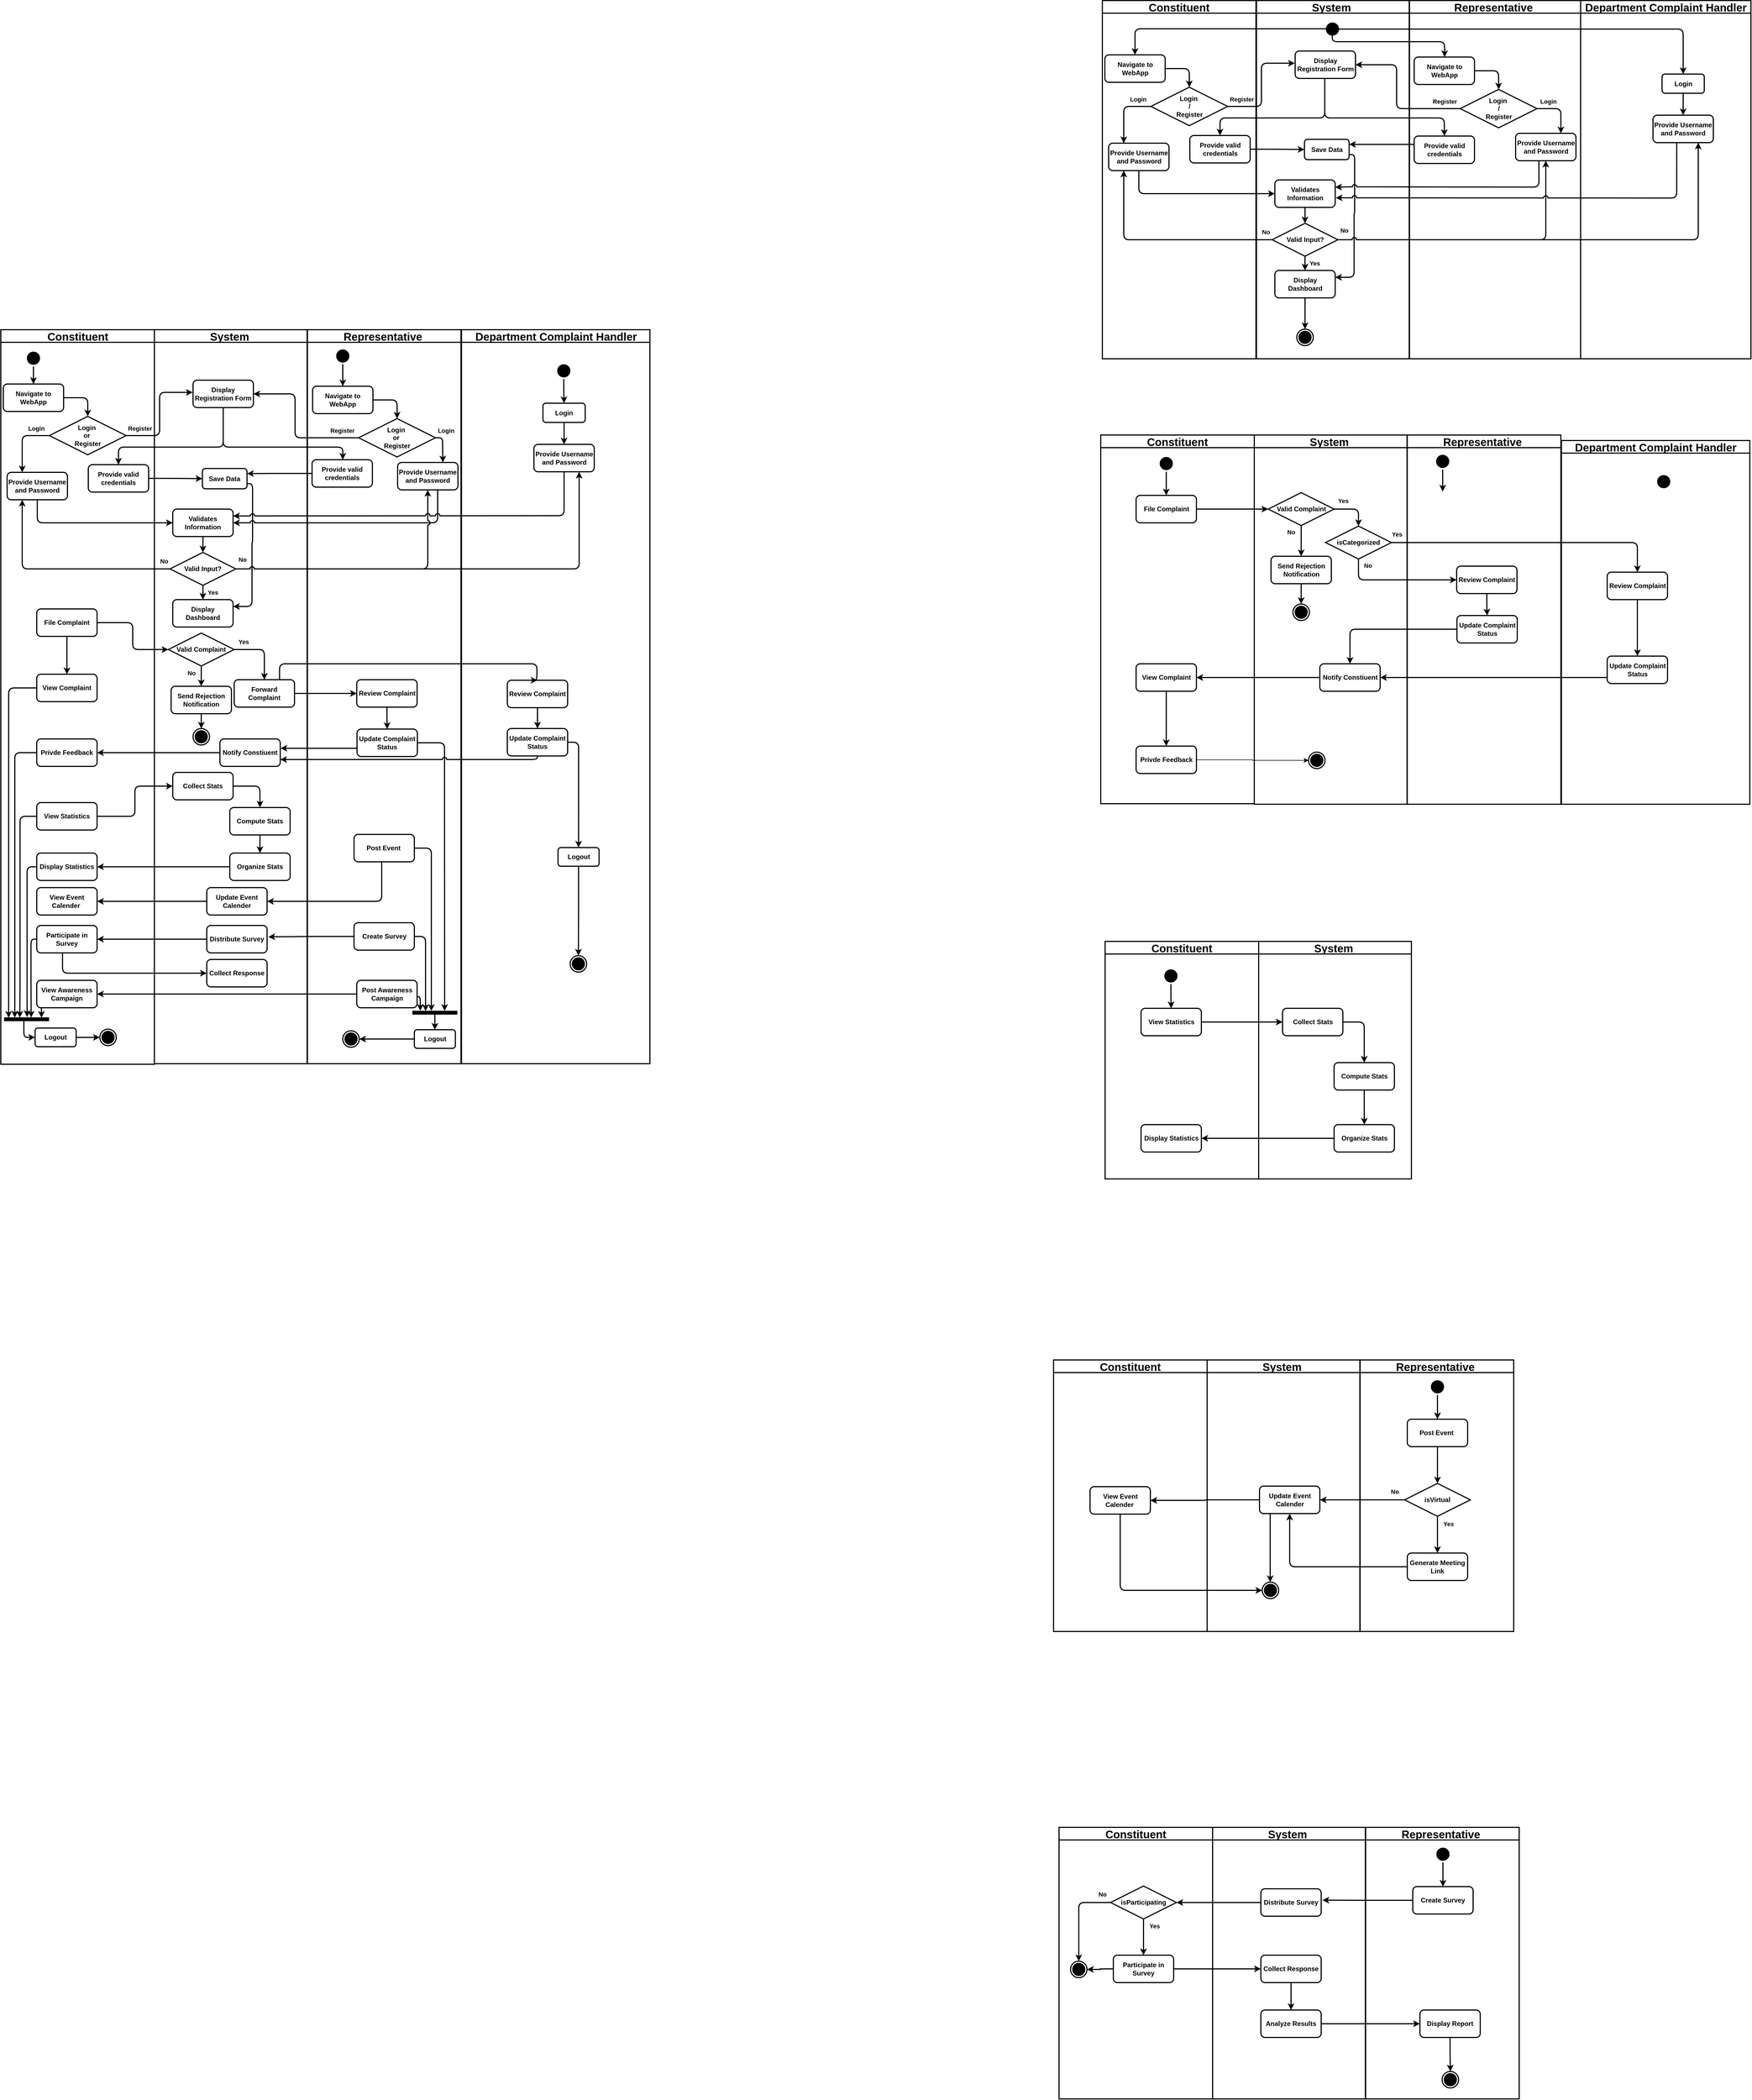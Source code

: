 <mxfile version="26.0.9">
  <diagram name="Page-1" id="e7e014a7-5840-1c2e-5031-d8a46d1fe8dd">
    <mxGraphModel dx="880" dy="1372" grid="0" gridSize="10" guides="1" tooltips="1" connect="1" arrows="1" fold="1" page="0" pageScale="1" pageWidth="1169" pageHeight="826" background="none" math="0" shadow="0">
      <root>
        <mxCell id="0" />
        <mxCell id="1" parent="0" />
        <mxCell id="2" value="Constituent" style="swimlane;whiteSpace=wrap;fontSize=20;fontStyle=1;strokeWidth=2;" parent="1" vertex="1">
          <mxGeometry x="164.5" y="128" width="280" height="1339" as="geometry" />
        </mxCell>
        <mxCell id="KScSu3WFuRk35CM9SM2x-66" style="edgeStyle=orthogonalEdgeStyle;rounded=1;orthogonalLoop=1;jettySize=auto;html=1;exitX=1;exitY=0.5;exitDx=0;exitDy=0;strokeWidth=2;curved=0;" parent="2" source="KScSu3WFuRk35CM9SM2x-47" target="KScSu3WFuRk35CM9SM2x-60" edge="1">
          <mxGeometry relative="1" as="geometry" />
        </mxCell>
        <mxCell id="KScSu3WFuRk35CM9SM2x-47" value="Navigate to WebApp" style="fontSize=12;fontStyle=1;strokeWidth=2;whiteSpace=wrap;rounded=1;" parent="2" vertex="1">
          <mxGeometry x="4.5" y="99" width="110" height="50" as="geometry" />
        </mxCell>
        <mxCell id="KScSu3WFuRk35CM9SM2x-50" value="Provide Username and Password" style="fontSize=12;fontStyle=1;strokeWidth=2;whiteSpace=wrap;rounded=1;" parent="2" vertex="1">
          <mxGeometry x="11.5" y="260" width="110" height="50" as="geometry" />
        </mxCell>
        <mxCell id="KScSu3WFuRk35CM9SM2x-65" style="edgeStyle=orthogonalEdgeStyle;rounded=1;orthogonalLoop=1;jettySize=auto;html=1;strokeWidth=2;curved=0;" parent="2" source="KScSu3WFuRk35CM9SM2x-59" target="KScSu3WFuRk35CM9SM2x-47" edge="1">
          <mxGeometry relative="1" as="geometry" />
        </mxCell>
        <mxCell id="KScSu3WFuRk35CM9SM2x-59" value="" style="ellipse;shape=startState;fontSize=20;fontStyle=1;strokeWidth=2;fillColor=#000000;" parent="2" vertex="1">
          <mxGeometry x="44.5" y="37" width="30" height="30" as="geometry" />
        </mxCell>
        <mxCell id="KScSu3WFuRk35CM9SM2x-70" style="edgeStyle=orthogonalEdgeStyle;rounded=1;orthogonalLoop=1;jettySize=auto;html=1;entryX=0.25;entryY=0;entryDx=0;entryDy=0;exitX=0;exitY=0.5;exitDx=0;exitDy=0;strokeWidth=2;curved=0;" parent="2" source="KScSu3WFuRk35CM9SM2x-60" target="KScSu3WFuRk35CM9SM2x-50" edge="1">
          <mxGeometry relative="1" as="geometry" />
        </mxCell>
        <mxCell id="KScSu3WFuRk35CM9SM2x-60" value="Login &#xa;or &#xa;Register" style="rhombus;fontSize=12;fontStyle=1;strokeWidth=2;whiteSpace=wrap;" parent="2" vertex="1">
          <mxGeometry x="88.5" y="158" width="140" height="70" as="geometry" />
        </mxCell>
        <mxCell id="KScSu3WFuRk35CM9SM2x-61" value="Provide valid credentials" style="fontSize=12;fontStyle=1;strokeWidth=2;whiteSpace=wrap;rounded=1;" parent="2" vertex="1">
          <mxGeometry x="159.5" y="246" width="110" height="50" as="geometry" />
        </mxCell>
        <mxCell id="KScSu3WFuRk35CM9SM2x-68" value="&lt;b&gt;&lt;font style=&quot;font-size: 11px;&quot;&gt;Register&lt;/font&gt;&lt;/b&gt;" style="text;html=1;align=center;verticalAlign=middle;resizable=0;points=[];autosize=1;strokeColor=none;fillColor=none;strokeWidth=2;" parent="2" vertex="1">
          <mxGeometry x="222.5" y="167" width="62" height="26" as="geometry" />
        </mxCell>
        <mxCell id="KScSu3WFuRk35CM9SM2x-71" value="&lt;b&gt;&lt;font style=&quot;font-size: 11px;&quot;&gt;Login&lt;/font&gt;&lt;/b&gt;" style="text;html=1;align=center;verticalAlign=middle;resizable=0;points=[];autosize=1;strokeColor=none;fillColor=none;strokeWidth=2;" parent="2" vertex="1">
          <mxGeometry x="40.5" y="167" width="48" height="26" as="geometry" />
        </mxCell>
        <mxCell id="KScSu3WFuRk35CM9SM2x-156" style="edgeStyle=orthogonalEdgeStyle;rounded=1;orthogonalLoop=1;jettySize=auto;html=1;strokeWidth=2;curved=0;" parent="2" source="KScSu3WFuRk35CM9SM2x-97" target="KScSu3WFuRk35CM9SM2x-135" edge="1">
          <mxGeometry relative="1" as="geometry" />
        </mxCell>
        <mxCell id="KScSu3WFuRk35CM9SM2x-97" value="File Complaint" style="fontSize=12;fontStyle=1;strokeWidth=2;whiteSpace=wrap;rounded=1;" parent="2" vertex="1">
          <mxGeometry x="65.5" y="509" width="110" height="50" as="geometry" />
        </mxCell>
        <mxCell id="KScSu3WFuRk35CM9SM2x-123" value="Privde Feedback" style="fontSize=12;fontStyle=1;strokeWidth=2;whiteSpace=wrap;rounded=1;" parent="2" vertex="1">
          <mxGeometry x="65.5" y="746" width="110" height="50" as="geometry" />
        </mxCell>
        <mxCell id="KScSu3WFuRk35CM9SM2x-126" value="View Statistics" style="fontSize=12;fontStyle=1;strokeWidth=2;whiteSpace=wrap;rounded=1;" parent="2" vertex="1">
          <mxGeometry x="65.5" y="862" width="110" height="50" as="geometry" />
        </mxCell>
        <mxCell id="KScSu3WFuRk35CM9SM2x-130" value="Display Statistics" style="fontSize=12;fontStyle=1;strokeWidth=2;whiteSpace=wrap;rounded=1;" parent="2" vertex="1">
          <mxGeometry x="65.5" y="954" width="110" height="50" as="geometry" />
        </mxCell>
        <mxCell id="KScSu3WFuRk35CM9SM2x-135" value="View Complaint" style="fontSize=12;fontStyle=1;strokeWidth=2;whiteSpace=wrap;rounded=1;" parent="2" vertex="1">
          <mxGeometry x="65.5" y="628" width="110" height="50" as="geometry" />
        </mxCell>
        <mxCell id="KScSu3WFuRk35CM9SM2x-138" value="View Event Calender " style="fontSize=12;fontStyle=1;strokeWidth=2;whiteSpace=wrap;rounded=1;" parent="2" vertex="1">
          <mxGeometry x="65.5" y="1017" width="110" height="50" as="geometry" />
        </mxCell>
        <mxCell id="KScSu3WFuRk35CM9SM2x-144" value="Participate in Survey" style="fontSize=12;fontStyle=1;strokeWidth=2;whiteSpace=wrap;rounded=1;" parent="2" vertex="1">
          <mxGeometry x="65.5" y="1086" width="110" height="50" as="geometry" />
        </mxCell>
        <mxCell id="KScSu3WFuRk35CM9SM2x-149" value="View Awareness Campaign" style="fontSize=12;fontStyle=1;strokeWidth=2;whiteSpace=wrap;rounded=1;" parent="2" vertex="1">
          <mxGeometry x="65.5" y="1186" width="110" height="50" as="geometry" />
        </mxCell>
        <mxCell id="KScSu3WFuRk35CM9SM2x-167" style="edgeStyle=orthogonalEdgeStyle;rounded=0;orthogonalLoop=1;jettySize=auto;html=1;entryX=0;entryY=0.5;entryDx=0;entryDy=0;strokeWidth=2;" parent="2" source="KScSu3WFuRk35CM9SM2x-152" target="KScSu3WFuRk35CM9SM2x-153" edge="1">
          <mxGeometry relative="1" as="geometry" />
        </mxCell>
        <mxCell id="KScSu3WFuRk35CM9SM2x-152" value="Logout" style="fontSize=12;fontStyle=1;strokeWidth=2;whiteSpace=wrap;rounded=1;" parent="2" vertex="1">
          <mxGeometry x="62.5" y="1273" width="74.8" height="34" as="geometry" />
        </mxCell>
        <mxCell id="KScSu3WFuRk35CM9SM2x-153" value="" style="ellipse;shape=endState;fontSize=20;fontStyle=1;strokeWidth=2;fillColor=#000000;" parent="2" vertex="1">
          <mxGeometry x="180.5" y="1275" width="30" height="30" as="geometry" />
        </mxCell>
        <mxCell id="KScSu3WFuRk35CM9SM2x-166" style="edgeStyle=orthogonalEdgeStyle;rounded=1;orthogonalLoop=1;jettySize=auto;html=1;entryX=0;entryY=0.5;entryDx=0;entryDy=0;strokeWidth=2;curved=0;" parent="2" source="KScSu3WFuRk35CM9SM2x-155" target="KScSu3WFuRk35CM9SM2x-152" edge="1">
          <mxGeometry relative="1" as="geometry">
            <Array as="points">
              <mxPoint x="42" y="1290" />
            </Array>
          </mxGeometry>
        </mxCell>
        <mxCell id="KScSu3WFuRk35CM9SM2x-155" value="" style="html=1;points=[];perimeter=orthogonalPerimeter;fillColor=strokeColor;rotation=90;strokeWidth=2;" parent="2" vertex="1">
          <mxGeometry x="44.5" y="1217" width="5" height="80" as="geometry" />
        </mxCell>
        <mxCell id="KScSu3WFuRk35CM9SM2x-157" style="edgeStyle=orthogonalEdgeStyle;rounded=1;orthogonalLoop=1;jettySize=auto;html=1;entryX=-0.044;entryY=0.909;entryDx=0;entryDy=0;entryPerimeter=0;strokeWidth=2;curved=0;" parent="2" source="KScSu3WFuRk35CM9SM2x-135" target="KScSu3WFuRk35CM9SM2x-155" edge="1">
          <mxGeometry relative="1" as="geometry">
            <Array as="points">
              <mxPoint x="14" y="653" />
            </Array>
          </mxGeometry>
        </mxCell>
        <mxCell id="KScSu3WFuRk35CM9SM2x-158" style="edgeStyle=orthogonalEdgeStyle;rounded=1;orthogonalLoop=1;jettySize=auto;html=1;strokeWidth=2;curved=0;" parent="2" source="KScSu3WFuRk35CM9SM2x-123" edge="1">
          <mxGeometry relative="1" as="geometry">
            <mxPoint x="25.5" y="1254" as="targetPoint" />
            <Array as="points">
              <mxPoint x="26" y="771" />
            </Array>
          </mxGeometry>
        </mxCell>
        <mxCell id="KScSu3WFuRk35CM9SM2x-159" style="edgeStyle=orthogonalEdgeStyle;rounded=1;orthogonalLoop=1;jettySize=auto;html=1;strokeWidth=2;curved=0;" parent="2" source="KScSu3WFuRk35CM9SM2x-126" edge="1">
          <mxGeometry relative="1" as="geometry">
            <mxPoint x="34.5" y="1254" as="targetPoint" />
            <Array as="points">
              <mxPoint x="35" y="887" />
              <mxPoint x="35" y="1211" />
              <mxPoint x="34" y="1211" />
            </Array>
          </mxGeometry>
        </mxCell>
        <mxCell id="KScSu3WFuRk35CM9SM2x-160" style="edgeStyle=orthogonalEdgeStyle;rounded=1;orthogonalLoop=1;jettySize=auto;html=1;entryX=-0.295;entryY=0.489;entryDx=0;entryDy=0;entryPerimeter=0;strokeWidth=2;curved=0;" parent="2" source="KScSu3WFuRk35CM9SM2x-130" target="KScSu3WFuRk35CM9SM2x-155" edge="1">
          <mxGeometry relative="1" as="geometry">
            <Array as="points">
              <mxPoint x="48" y="979" />
            </Array>
          </mxGeometry>
        </mxCell>
        <mxCell id="KScSu3WFuRk35CM9SM2x-163" style="edgeStyle=orthogonalEdgeStyle;rounded=1;orthogonalLoop=1;jettySize=auto;html=1;entryX=-0.133;entryY=0.396;entryDx=0;entryDy=0;entryPerimeter=0;strokeWidth=2;curved=0;" parent="2" source="KScSu3WFuRk35CM9SM2x-144" target="KScSu3WFuRk35CM9SM2x-155" edge="1">
          <mxGeometry relative="1" as="geometry">
            <Array as="points">
              <mxPoint x="55" y="1111" />
              <mxPoint x="55" y="1195" />
            </Array>
          </mxGeometry>
        </mxCell>
        <mxCell id="KScSu3WFuRk35CM9SM2x-165" style="edgeStyle=orthogonalEdgeStyle;rounded=1;orthogonalLoop=1;jettySize=auto;html=1;entryX=-0.043;entryY=0.159;entryDx=0;entryDy=0;entryPerimeter=0;exitX=0.077;exitY=1.008;exitDx=0;exitDy=0;exitPerimeter=0;strokeWidth=2;curved=0;" parent="2" source="KScSu3WFuRk35CM9SM2x-149" target="KScSu3WFuRk35CM9SM2x-155" edge="1">
          <mxGeometry relative="1" as="geometry">
            <Array as="points">
              <mxPoint x="74" y="1238" />
              <mxPoint x="74" y="1244" />
              <mxPoint x="74" y="1244" />
            </Array>
          </mxGeometry>
        </mxCell>
        <mxCell id="3" value="System " style="swimlane;whiteSpace=wrap;fontSize=20;fontStyle=1;strokeWidth=2;" parent="1" vertex="1">
          <mxGeometry x="444.5" y="128" width="278.5" height="1338" as="geometry" />
        </mxCell>
        <mxCell id="KScSu3WFuRk35CM9SM2x-75" style="edgeStyle=orthogonalEdgeStyle;rounded=0;orthogonalLoop=1;jettySize=auto;html=1;entryX=0.5;entryY=0;entryDx=0;entryDy=0;strokeWidth=2;" parent="3" source="KScSu3WFuRk35CM9SM2x-49" target="KScSu3WFuRk35CM9SM2x-63" edge="1">
          <mxGeometry relative="1" as="geometry" />
        </mxCell>
        <mxCell id="KScSu3WFuRk35CM9SM2x-49" value="Validates Information" style="fontSize=12;fontStyle=1;strokeWidth=2;whiteSpace=wrap;rounded=1;" parent="3" vertex="1">
          <mxGeometry x="33.5" y="327" width="110" height="50" as="geometry" />
        </mxCell>
        <mxCell id="KScSu3WFuRk35CM9SM2x-58" value="Display Registration Form" style="fontSize=12;fontStyle=1;strokeWidth=2;whiteSpace=wrap;rounded=1;" parent="3" vertex="1">
          <mxGeometry x="70.5" y="92" width="110" height="50" as="geometry" />
        </mxCell>
        <mxCell id="KScSu3WFuRk35CM9SM2x-81" style="edgeStyle=orthogonalEdgeStyle;rounded=1;orthogonalLoop=1;jettySize=auto;html=1;entryX=1;entryY=0.25;entryDx=0;entryDy=0;exitX=1;exitY=0.75;exitDx=0;exitDy=0;strokeWidth=2;curved=0;" parent="3" source="KScSu3WFuRk35CM9SM2x-62" target="KScSu3WFuRk35CM9SM2x-64" edge="1">
          <mxGeometry relative="1" as="geometry">
            <Array as="points">
              <mxPoint x="179" y="281" />
              <mxPoint x="179" y="388" />
              <mxPoint x="178" y="388" />
              <mxPoint x="178" y="504" />
            </Array>
          </mxGeometry>
        </mxCell>
        <mxCell id="KScSu3WFuRk35CM9SM2x-62" value="Save Data" style="fontSize=12;fontStyle=1;strokeWidth=2;whiteSpace=wrap;rounded=1;" parent="3" vertex="1">
          <mxGeometry x="87.5" y="253" width="81.4" height="37" as="geometry" />
        </mxCell>
        <mxCell id="KScSu3WFuRk35CM9SM2x-79" style="edgeStyle=orthogonalEdgeStyle;rounded=1;orthogonalLoop=1;jettySize=auto;html=1;strokeWidth=2;curved=0;" parent="3" source="KScSu3WFuRk35CM9SM2x-63" target="KScSu3WFuRk35CM9SM2x-64" edge="1">
          <mxGeometry relative="1" as="geometry" />
        </mxCell>
        <mxCell id="KScSu3WFuRk35CM9SM2x-63" value="Valid Input?" style="rhombus;fontSize=12;fontStyle=1;strokeWidth=2;whiteSpace=wrap;" parent="3" vertex="1">
          <mxGeometry x="28.5" y="406" width="120" height="60" as="geometry" />
        </mxCell>
        <mxCell id="KScSu3WFuRk35CM9SM2x-64" value="Display Dashboard" style="fontSize=12;fontStyle=1;strokeWidth=2;whiteSpace=wrap;rounded=1;" parent="3" vertex="1">
          <mxGeometry x="33.5" y="492" width="110" height="50" as="geometry" />
        </mxCell>
        <mxCell id="KScSu3WFuRk35CM9SM2x-77" value="&lt;b&gt;&lt;font style=&quot;font-size: 11px;&quot;&gt;No&lt;/font&gt;&lt;/b&gt;" style="text;html=1;align=center;verticalAlign=middle;resizable=0;points=[];autosize=1;strokeColor=none;fillColor=none;strokeWidth=2;" parent="3" vertex="1">
          <mxGeometry x="0.5" y="409" width="33" height="26" as="geometry" />
        </mxCell>
        <mxCell id="KScSu3WFuRk35CM9SM2x-78" value="&lt;b&gt;&lt;font style=&quot;font-size: 11px;&quot;&gt;Yes&lt;/font&gt;&lt;/b&gt;" style="text;html=1;align=center;verticalAlign=middle;resizable=0;points=[];autosize=1;strokeColor=none;fillColor=none;strokeWidth=2;" parent="3" vertex="1">
          <mxGeometry x="87.5" y="466" width="37" height="26" as="geometry" />
        </mxCell>
        <mxCell id="KScSu3WFuRk35CM9SM2x-96" value="&lt;b&gt;&lt;font style=&quot;font-size: 11px;&quot;&gt;No&lt;/font&gt;&lt;/b&gt;" style="text;html=1;align=center;verticalAlign=middle;resizable=0;points=[];autosize=1;strokeColor=none;fillColor=none;strokeWidth=2;" parent="3" vertex="1">
          <mxGeometry x="143.5" y="406" width="33" height="26" as="geometry" />
        </mxCell>
        <mxCell id="KScSu3WFuRk35CM9SM2x-103" style="edgeStyle=orthogonalEdgeStyle;rounded=1;orthogonalLoop=1;jettySize=auto;html=1;strokeWidth=2;curved=0;" parent="3" source="KScSu3WFuRk35CM9SM2x-98" target="KScSu3WFuRk35CM9SM2x-99" edge="1">
          <mxGeometry relative="1" as="geometry" />
        </mxCell>
        <mxCell id="KScSu3WFuRk35CM9SM2x-104" style="edgeStyle=orthogonalEdgeStyle;rounded=1;orthogonalLoop=1;jettySize=auto;html=1;entryX=0.5;entryY=0;entryDx=0;entryDy=0;exitX=1;exitY=0.5;exitDx=0;exitDy=0;strokeWidth=2;curved=0;" parent="3" source="KScSu3WFuRk35CM9SM2x-98" target="KScSu3WFuRk35CM9SM2x-102" edge="1">
          <mxGeometry relative="1" as="geometry" />
        </mxCell>
        <mxCell id="KScSu3WFuRk35CM9SM2x-98" value="Valid Complaint" style="rhombus;fontSize=12;fontStyle=1;strokeWidth=2;whiteSpace=wrap;" parent="3" vertex="1">
          <mxGeometry x="25.5" y="553" width="120" height="60" as="geometry" />
        </mxCell>
        <mxCell id="KScSu3WFuRk35CM9SM2x-101" style="edgeStyle=orthogonalEdgeStyle;rounded=1;orthogonalLoop=1;jettySize=auto;html=1;entryX=0.5;entryY=0;entryDx=0;entryDy=0;strokeWidth=2;curved=0;" parent="3" source="KScSu3WFuRk35CM9SM2x-99" target="KScSu3WFuRk35CM9SM2x-100" edge="1">
          <mxGeometry relative="1" as="geometry" />
        </mxCell>
        <mxCell id="KScSu3WFuRk35CM9SM2x-99" value="Send Rejection Notification" style="fontSize=12;fontStyle=1;strokeWidth=2;whiteSpace=wrap;rounded=1;" parent="3" vertex="1">
          <mxGeometry x="30.5" y="650" width="110" height="50" as="geometry" />
        </mxCell>
        <mxCell id="KScSu3WFuRk35CM9SM2x-100" value="" style="ellipse;shape=endState;fontSize=20;fontStyle=1;strokeWidth=2;fillColor=#000000;" parent="3" vertex="1">
          <mxGeometry x="70.5" y="727" width="30" height="30" as="geometry" />
        </mxCell>
        <mxCell id="KScSu3WFuRk35CM9SM2x-102" value="Forward Complaint" style="fontSize=12;fontStyle=1;strokeWidth=2;whiteSpace=wrap;rounded=1;" parent="3" vertex="1">
          <mxGeometry x="145.5" y="638" width="110" height="50" as="geometry" />
        </mxCell>
        <mxCell id="KScSu3WFuRk35CM9SM2x-105" value="&lt;b&gt;&lt;font style=&quot;font-size: 11px;&quot;&gt;No&lt;/font&gt;&lt;/b&gt;" style="text;html=1;align=center;verticalAlign=middle;resizable=0;points=[];autosize=1;strokeColor=none;fillColor=none;strokeWidth=2;" parent="3" vertex="1">
          <mxGeometry x="50.5" y="613" width="33" height="26" as="geometry" />
        </mxCell>
        <mxCell id="KScSu3WFuRk35CM9SM2x-106" value="&lt;b&gt;&lt;font style=&quot;font-size: 11px;&quot;&gt;Yes&lt;/font&gt;&lt;/b&gt;" style="text;html=1;align=center;verticalAlign=middle;resizable=0;points=[];autosize=1;strokeColor=none;fillColor=none;strokeWidth=2;" parent="3" vertex="1">
          <mxGeometry x="143.5" y="556" width="37" height="26" as="geometry" />
        </mxCell>
        <mxCell id="KScSu3WFuRk35CM9SM2x-117" value="Notify Constiuent" style="fontSize=12;fontStyle=1;strokeWidth=2;whiteSpace=wrap;rounded=1;" parent="3" vertex="1">
          <mxGeometry x="119.5" y="746" width="110" height="50" as="geometry" />
        </mxCell>
        <mxCell id="KScSu3WFuRk35CM9SM2x-132" style="edgeStyle=orthogonalEdgeStyle;rounded=1;orthogonalLoop=1;jettySize=auto;html=1;entryX=0.5;entryY=0;entryDx=0;entryDy=0;exitX=1;exitY=0.5;exitDx=0;exitDy=0;strokeWidth=2;curved=0;" parent="3" source="KScSu3WFuRk35CM9SM2x-127" target="KScSu3WFuRk35CM9SM2x-128" edge="1">
          <mxGeometry relative="1" as="geometry" />
        </mxCell>
        <mxCell id="KScSu3WFuRk35CM9SM2x-127" value="Collect Stats" style="fontSize=12;fontStyle=1;strokeWidth=2;whiteSpace=wrap;rounded=1;" parent="3" vertex="1">
          <mxGeometry x="33.5" y="807" width="110" height="50" as="geometry" />
        </mxCell>
        <mxCell id="KScSu3WFuRk35CM9SM2x-133" style="edgeStyle=orthogonalEdgeStyle;rounded=1;orthogonalLoop=1;jettySize=auto;html=1;strokeWidth=2;curved=0;" parent="3" source="KScSu3WFuRk35CM9SM2x-128" target="KScSu3WFuRk35CM9SM2x-129" edge="1">
          <mxGeometry relative="1" as="geometry" />
        </mxCell>
        <mxCell id="KScSu3WFuRk35CM9SM2x-128" value="Compute Stats" style="fontSize=12;fontStyle=1;strokeWidth=2;whiteSpace=wrap;rounded=1;" parent="3" vertex="1">
          <mxGeometry x="137.5" y="871" width="110" height="50" as="geometry" />
        </mxCell>
        <mxCell id="KScSu3WFuRk35CM9SM2x-129" value="Organize Stats" style="fontSize=12;fontStyle=1;strokeWidth=2;whiteSpace=wrap;rounded=1;" parent="3" vertex="1">
          <mxGeometry x="137.5" y="954" width="110" height="50" as="geometry" />
        </mxCell>
        <mxCell id="KScSu3WFuRk35CM9SM2x-137" value="Update Event Calender" style="fontSize=12;fontStyle=1;strokeWidth=2;whiteSpace=wrap;rounded=1;" parent="3" vertex="1">
          <mxGeometry x="95.5" y="1017" width="110" height="50" as="geometry" />
        </mxCell>
        <mxCell id="KScSu3WFuRk35CM9SM2x-142" value="Distribute Survey" style="fontSize=12;fontStyle=1;strokeWidth=2;whiteSpace=wrap;rounded=1;" parent="3" vertex="1">
          <mxGeometry x="95.5" y="1086" width="110" height="50" as="geometry" />
        </mxCell>
        <mxCell id="KScSu3WFuRk35CM9SM2x-146" value="Collect Response" style="fontSize=12;fontStyle=1;strokeWidth=2;whiteSpace=wrap;rounded=1;" parent="3" vertex="1">
          <mxGeometry x="95.5" y="1148" width="110" height="50" as="geometry" />
        </mxCell>
        <mxCell id="4" value="Representative " style="swimlane;whiteSpace=wrap;fontSize=20;fontStyle=1;strokeWidth=2;fillColor=default;" parent="1" vertex="1">
          <mxGeometry x="723.5" y="128" width="280" height="1338" as="geometry" />
        </mxCell>
        <mxCell id="13" value="" style="ellipse;shape=startState;fontSize=20;fontStyle=1;strokeWidth=2;fillColor=#000000;" parent="4" vertex="1">
          <mxGeometry x="49.5" y="33" width="30" height="30" as="geometry" />
        </mxCell>
        <mxCell id="KScSu3WFuRk35CM9SM2x-87" value="Provide valid credentials" style="fontSize=12;fontStyle=1;strokeWidth=2;whiteSpace=wrap;rounded=1;" parent="4" vertex="1">
          <mxGeometry x="8.5" y="237" width="110" height="50" as="geometry" />
        </mxCell>
        <mxCell id="KScSu3WFuRk35CM9SM2x-88" value="&lt;b&gt;&lt;font style=&quot;font-size: 11px;&quot;&gt;Register&lt;/font&gt;&lt;/b&gt;" style="text;html=1;align=center;verticalAlign=middle;resizable=0;points=[];autosize=1;strokeColor=none;fillColor=none;strokeWidth=2;" parent="4" vertex="1">
          <mxGeometry x="32.5" y="171" width="62" height="26" as="geometry" />
        </mxCell>
        <mxCell id="KScSu3WFuRk35CM9SM2x-89" value="&lt;b&gt;&lt;font style=&quot;font-size: 11px;&quot;&gt;Login&lt;/font&gt;&lt;/b&gt;" style="text;html=1;align=center;verticalAlign=middle;resizable=0;points=[];autosize=1;strokeColor=none;fillColor=none;strokeWidth=2;" parent="4" vertex="1">
          <mxGeometry x="228.5" y="171" width="48" height="26" as="geometry" />
        </mxCell>
        <mxCell id="KScSu3WFuRk35CM9SM2x-119" style="edgeStyle=orthogonalEdgeStyle;rounded=1;orthogonalLoop=1;jettySize=auto;html=1;strokeWidth=2;curved=0;" parent="4" source="KScSu3WFuRk35CM9SM2x-107" target="KScSu3WFuRk35CM9SM2x-108" edge="1">
          <mxGeometry relative="1" as="geometry" />
        </mxCell>
        <mxCell id="KScSu3WFuRk35CM9SM2x-107" value="Review Complaint" style="fontSize=12;fontStyle=1;strokeWidth=2;whiteSpace=wrap;rounded=1;" parent="4" vertex="1">
          <mxGeometry x="90" y="638" width="110" height="50" as="geometry" />
        </mxCell>
        <mxCell id="KScSu3WFuRk35CM9SM2x-108" value="Update Complaint Status" style="fontSize=12;fontStyle=1;strokeWidth=2;whiteSpace=wrap;rounded=1;" parent="4" vertex="1">
          <mxGeometry x="90.5" y="728" width="110" height="50" as="geometry" />
        </mxCell>
        <mxCell id="KScSu3WFuRk35CM9SM2x-136" value="Post Event " style="fontSize=12;fontStyle=1;strokeWidth=2;whiteSpace=wrap;rounded=1;" parent="4" vertex="1">
          <mxGeometry x="85" y="920" width="110" height="50" as="geometry" />
        </mxCell>
        <mxCell id="KScSu3WFuRk35CM9SM2x-141" value="Create Survey" style="fontSize=12;fontStyle=1;strokeWidth=2;whiteSpace=wrap;rounded=1;" parent="4" vertex="1">
          <mxGeometry x="85" y="1081" width="110" height="50" as="geometry" />
        </mxCell>
        <mxCell id="KScSu3WFuRk35CM9SM2x-148" value="Post Awareness Campaign" style="fontSize=12;fontStyle=1;strokeWidth=2;whiteSpace=wrap;rounded=1;" parent="4" vertex="1">
          <mxGeometry x="90" y="1186" width="110" height="50" as="geometry" />
        </mxCell>
        <mxCell id="KScSu3WFuRk35CM9SM2x-168" style="edgeStyle=orthogonalEdgeStyle;rounded=1;orthogonalLoop=1;jettySize=auto;html=1;entryX=1;entryY=0.5;entryDx=0;entryDy=0;strokeWidth=2;curved=0;" parent="4" source="KScSu3WFuRk35CM9SM2x-169" target="KScSu3WFuRk35CM9SM2x-170" edge="1">
          <mxGeometry relative="1" as="geometry" />
        </mxCell>
        <mxCell id="KScSu3WFuRk35CM9SM2x-169" value="Logout" style="fontSize=12;fontStyle=1;strokeWidth=2;whiteSpace=wrap;rounded=1;" parent="4" vertex="1">
          <mxGeometry x="195" y="1276" width="74.8" height="34" as="geometry" />
        </mxCell>
        <mxCell id="KScSu3WFuRk35CM9SM2x-170" value="" style="ellipse;shape=endState;fontSize=20;fontStyle=1;strokeWidth=2;fillColor=#000000;" parent="4" vertex="1">
          <mxGeometry x="64.5" y="1278" width="30" height="30" as="geometry" />
        </mxCell>
        <mxCell id="KScSu3WFuRk35CM9SM2x-177" style="edgeStyle=orthogonalEdgeStyle;rounded=1;orthogonalLoop=1;jettySize=auto;html=1;entryX=0.5;entryY=0;entryDx=0;entryDy=0;strokeWidth=2;curved=0;" parent="4" source="KScSu3WFuRk35CM9SM2x-172" target="KScSu3WFuRk35CM9SM2x-169" edge="1">
          <mxGeometry relative="1" as="geometry" />
        </mxCell>
        <mxCell id="KScSu3WFuRk35CM9SM2x-172" value="" style="html=1;points=[];perimeter=orthogonalPerimeter;fillColor=strokeColor;rotation=90;strokeWidth=2;" parent="4" vertex="1">
          <mxGeometry x="229.9" y="1205" width="5" height="80" as="geometry" />
        </mxCell>
        <mxCell id="KScSu3WFuRk35CM9SM2x-173" style="edgeStyle=orthogonalEdgeStyle;rounded=1;orthogonalLoop=1;jettySize=auto;html=1;entryX=-0.195;entryY=0.833;entryDx=0;entryDy=0;entryPerimeter=0;strokeWidth=2;curved=0;" parent="4" source="KScSu3WFuRk35CM9SM2x-148" target="KScSu3WFuRk35CM9SM2x-172" edge="1">
          <mxGeometry relative="1" as="geometry">
            <Array as="points">
              <mxPoint x="206" y="1216" />
            </Array>
          </mxGeometry>
        </mxCell>
        <mxCell id="KScSu3WFuRk35CM9SM2x-174" style="edgeStyle=orthogonalEdgeStyle;rounded=1;orthogonalLoop=1;jettySize=auto;html=1;entryX=-0.097;entryY=0.712;entryDx=0;entryDy=0;entryPerimeter=0;strokeWidth=2;curved=0;" parent="4" source="KScSu3WFuRk35CM9SM2x-141" target="KScSu3WFuRk35CM9SM2x-172" edge="1">
          <mxGeometry relative="1" as="geometry">
            <mxPoint x="215.5" y="1241" as="targetPoint" />
            <Array as="points">
              <mxPoint x="215" y="1106" />
            </Array>
          </mxGeometry>
        </mxCell>
        <mxCell id="KScSu3WFuRk35CM9SM2x-175" style="edgeStyle=orthogonalEdgeStyle;rounded=1;orthogonalLoop=1;jettySize=auto;html=1;entryX=-0.137;entryY=0.592;entryDx=0;entryDy=0;entryPerimeter=0;strokeWidth=2;curved=0;" parent="4" source="KScSu3WFuRk35CM9SM2x-136" target="KScSu3WFuRk35CM9SM2x-172" edge="1">
          <mxGeometry relative="1" as="geometry">
            <Array as="points">
              <mxPoint x="226" y="945" />
              <mxPoint x="226" y="1242" />
            </Array>
          </mxGeometry>
        </mxCell>
        <mxCell id="KScSu3WFuRk35CM9SM2x-176" style="edgeStyle=orthogonalEdgeStyle;rounded=1;orthogonalLoop=1;jettySize=auto;html=1;entryX=-0.144;entryY=0.277;entryDx=0;entryDy=0;entryPerimeter=0;jumpStyle=arc;strokeWidth=2;curved=0;" parent="4" source="KScSu3WFuRk35CM9SM2x-108" target="KScSu3WFuRk35CM9SM2x-172" edge="1">
          <mxGeometry relative="1" as="geometry">
            <Array as="points">
              <mxPoint x="250" y="753" />
              <mxPoint x="250" y="1010" />
            </Array>
          </mxGeometry>
        </mxCell>
        <mxCell id="KScSu3WFuRk35CM9SM2x-41" value="Department Complaint Handler" style="swimlane;whiteSpace=wrap;fontSize=20;fontStyle=1;strokeWidth=2;fillColor=default;" parent="1" vertex="1">
          <mxGeometry x="1004.5" y="128" width="343.5" height="1338" as="geometry" />
        </mxCell>
        <mxCell id="KScSu3WFuRk35CM9SM2x-114" style="edgeStyle=orthogonalEdgeStyle;rounded=1;orthogonalLoop=1;jettySize=auto;html=1;entryX=0.5;entryY=0;entryDx=0;entryDy=0;strokeWidth=2;curved=0;" parent="KScSu3WFuRk35CM9SM2x-41" source="KScSu3WFuRk35CM9SM2x-110" target="KScSu3WFuRk35CM9SM2x-112" edge="1">
          <mxGeometry relative="1" as="geometry" />
        </mxCell>
        <mxCell id="KScSu3WFuRk35CM9SM2x-110" value="Review Complaint" style="fontSize=12;fontStyle=1;strokeWidth=2;whiteSpace=wrap;rounded=1;" parent="KScSu3WFuRk35CM9SM2x-41" vertex="1">
          <mxGeometry x="83.5" y="639" width="110" height="50" as="geometry" />
        </mxCell>
        <mxCell id="KScSu3WFuRk35CM9SM2x-112" value="Update Complaint Status" style="fontSize=12;fontStyle=1;strokeWidth=2;whiteSpace=wrap;rounded=1;" parent="KScSu3WFuRk35CM9SM2x-41" vertex="1">
          <mxGeometry x="83.5" y="727" width="110" height="50" as="geometry" />
        </mxCell>
        <mxCell id="KScSu3WFuRk35CM9SM2x-181" style="edgeStyle=orthogonalEdgeStyle;rounded=1;orthogonalLoop=1;jettySize=auto;html=1;entryX=0.5;entryY=0;entryDx=0;entryDy=0;strokeWidth=2;curved=0;" parent="KScSu3WFuRk35CM9SM2x-41" source="KScSu3WFuRk35CM9SM2x-179" target="KScSu3WFuRk35CM9SM2x-180" edge="1">
          <mxGeometry relative="1" as="geometry" />
        </mxCell>
        <mxCell id="KScSu3WFuRk35CM9SM2x-179" value="Login" style="fontSize=12;fontStyle=1;strokeWidth=2;whiteSpace=wrap;rounded=1;" parent="KScSu3WFuRk35CM9SM2x-41" vertex="1">
          <mxGeometry x="148.5" y="134" width="77" height="35" as="geometry" />
        </mxCell>
        <mxCell id="KScSu3WFuRk35CM9SM2x-180" value="Provide Username and Password" style="fontSize=12;fontStyle=1;strokeWidth=2;whiteSpace=wrap;rounded=1;" parent="KScSu3WFuRk35CM9SM2x-41" vertex="1">
          <mxGeometry x="132" y="209" width="110" height="50" as="geometry" />
        </mxCell>
        <mxCell id="KScSu3WFuRk35CM9SM2x-182" style="edgeStyle=orthogonalEdgeStyle;rounded=1;orthogonalLoop=1;jettySize=auto;html=1;strokeWidth=2;curved=0;" parent="KScSu3WFuRk35CM9SM2x-41" source="KScSu3WFuRk35CM9SM2x-178" target="KScSu3WFuRk35CM9SM2x-179" edge="1">
          <mxGeometry relative="1" as="geometry" />
        </mxCell>
        <mxCell id="KScSu3WFuRk35CM9SM2x-178" value="" style="ellipse;shape=startState;fontSize=20;fontStyle=1;strokeWidth=2;fillColor=#000000;" parent="KScSu3WFuRk35CM9SM2x-41" vertex="1">
          <mxGeometry x="171.5" y="60" width="30" height="30" as="geometry" />
        </mxCell>
        <mxCell id="KScSu3WFuRk35CM9SM2x-188" style="edgeStyle=orthogonalEdgeStyle;rounded=1;orthogonalLoop=1;jettySize=auto;html=1;entryX=0.5;entryY=0;entryDx=0;entryDy=0;strokeWidth=2;curved=0;exitX=0.5;exitY=1;exitDx=0;exitDy=0;" parent="KScSu3WFuRk35CM9SM2x-41" source="KScSu3WFuRk35CM9SM2x-189" target="KScSu3WFuRk35CM9SM2x-190" edge="1">
          <mxGeometry relative="1" as="geometry">
            <mxPoint x="241.999" y="991" as="sourcePoint" />
          </mxGeometry>
        </mxCell>
        <mxCell id="KScSu3WFuRk35CM9SM2x-189" value="Logout" style="fontSize=12;fontStyle=1;strokeWidth=2;whiteSpace=wrap;rounded=1;" parent="KScSu3WFuRk35CM9SM2x-41" vertex="1">
          <mxGeometry x="176" y="944" width="74.8" height="34" as="geometry" />
        </mxCell>
        <mxCell id="KScSu3WFuRk35CM9SM2x-190" value="" style="ellipse;shape=endState;fontSize=20;fontStyle=1;strokeWidth=2;fillColor=#000000;" parent="KScSu3WFuRk35CM9SM2x-41" vertex="1">
          <mxGeometry x="198.12" y="1141" width="30" height="30" as="geometry" />
        </mxCell>
        <mxCell id="KScSu3WFuRk35CM9SM2x-191" style="edgeStyle=orthogonalEdgeStyle;rounded=1;orthogonalLoop=1;jettySize=auto;html=1;entryX=0.5;entryY=0;entryDx=0;entryDy=0;strokeWidth=2;curved=0;exitX=1;exitY=0.5;exitDx=0;exitDy=0;" parent="KScSu3WFuRk35CM9SM2x-41" source="KScSu3WFuRk35CM9SM2x-112" target="KScSu3WFuRk35CM9SM2x-189" edge="1">
          <mxGeometry relative="1" as="geometry">
            <mxPoint x="213.413" y="915.5" as="sourcePoint" />
          </mxGeometry>
        </mxCell>
        <mxCell id="KScSu3WFuRk35CM9SM2x-67" style="edgeStyle=orthogonalEdgeStyle;rounded=1;orthogonalLoop=1;jettySize=auto;html=1;entryX=-0.006;entryY=0.446;entryDx=0;entryDy=0;entryPerimeter=0;strokeWidth=2;curved=0;" parent="1" source="KScSu3WFuRk35CM9SM2x-60" target="KScSu3WFuRk35CM9SM2x-58" edge="1">
          <mxGeometry relative="1" as="geometry" />
        </mxCell>
        <mxCell id="KScSu3WFuRk35CM9SM2x-72" style="edgeStyle=orthogonalEdgeStyle;rounded=1;orthogonalLoop=1;jettySize=auto;html=1;strokeWidth=2;curved=0;" parent="1" source="KScSu3WFuRk35CM9SM2x-58" target="KScSu3WFuRk35CM9SM2x-61" edge="1">
          <mxGeometry relative="1" as="geometry">
            <Array as="points">
              <mxPoint x="570" y="342" />
              <mxPoint x="379" y="342" />
            </Array>
          </mxGeometry>
        </mxCell>
        <mxCell id="KScSu3WFuRk35CM9SM2x-73" style="edgeStyle=orthogonalEdgeStyle;rounded=1;orthogonalLoop=1;jettySize=auto;html=1;strokeWidth=2;curved=0;" parent="1" source="KScSu3WFuRk35CM9SM2x-61" target="KScSu3WFuRk35CM9SM2x-62" edge="1">
          <mxGeometry relative="1" as="geometry" />
        </mxCell>
        <mxCell id="KScSu3WFuRk35CM9SM2x-74" style="edgeStyle=orthogonalEdgeStyle;rounded=1;orthogonalLoop=1;jettySize=auto;html=1;entryX=0;entryY=0.5;entryDx=0;entryDy=0;strokeWidth=2;curved=0;" parent="1" source="KScSu3WFuRk35CM9SM2x-50" target="KScSu3WFuRk35CM9SM2x-49" edge="1">
          <mxGeometry relative="1" as="geometry">
            <Array as="points">
              <mxPoint x="231" y="480" />
            </Array>
          </mxGeometry>
        </mxCell>
        <mxCell id="KScSu3WFuRk35CM9SM2x-76" style="edgeStyle=orthogonalEdgeStyle;rounded=1;orthogonalLoop=1;jettySize=auto;html=1;entryX=0.25;entryY=1;entryDx=0;entryDy=0;strokeWidth=2;curved=0;" parent="1" source="KScSu3WFuRk35CM9SM2x-63" target="KScSu3WFuRk35CM9SM2x-50" edge="1">
          <mxGeometry relative="1" as="geometry" />
        </mxCell>
        <mxCell id="KScSu3WFuRk35CM9SM2x-82" style="edgeStyle=orthogonalEdgeStyle;rounded=1;orthogonalLoop=1;jettySize=auto;html=1;exitX=1;exitY=0.5;exitDx=0;exitDy=0;strokeWidth=2;curved=0;" parent="1" source="KScSu3WFuRk35CM9SM2x-83" target="KScSu3WFuRk35CM9SM2x-86" edge="1">
          <mxGeometry relative="1" as="geometry" />
        </mxCell>
        <mxCell id="KScSu3WFuRk35CM9SM2x-83" value="Navigate to WebApp" style="fontSize=12;fontStyle=1;strokeWidth=2;whiteSpace=wrap;rounded=1;" parent="1" vertex="1">
          <mxGeometry x="733" y="231" width="110" height="50" as="geometry" />
        </mxCell>
        <mxCell id="KScSu3WFuRk35CM9SM2x-93" style="edgeStyle=orthogonalEdgeStyle;rounded=1;orthogonalLoop=1;jettySize=auto;html=1;entryX=1;entryY=0.5;entryDx=0;entryDy=0;flowAnimation=0;shadow=0;strokeWidth=2;jumpStyle=arc;curved=0;" parent="1" source="KScSu3WFuRk35CM9SM2x-84" target="KScSu3WFuRk35CM9SM2x-49" edge="1">
          <mxGeometry relative="1" as="geometry">
            <Array as="points">
              <mxPoint x="961" y="480" />
            </Array>
          </mxGeometry>
        </mxCell>
        <mxCell id="KScSu3WFuRk35CM9SM2x-84" value="Provide Username and Password" style="fontSize=12;fontStyle=1;strokeWidth=2;whiteSpace=wrap;rounded=1;" parent="1" vertex="1">
          <mxGeometry x="888" y="370" width="110" height="50" as="geometry" />
        </mxCell>
        <mxCell id="KScSu3WFuRk35CM9SM2x-85" style="edgeStyle=orthogonalEdgeStyle;rounded=1;orthogonalLoop=1;jettySize=auto;html=1;entryX=0.75;entryY=0;entryDx=0;entryDy=0;exitX=1;exitY=0.5;exitDx=0;exitDy=0;strokeWidth=2;curved=0;" parent="1" source="KScSu3WFuRk35CM9SM2x-86" target="KScSu3WFuRk35CM9SM2x-84" edge="1">
          <mxGeometry relative="1" as="geometry">
            <Array as="points">
              <mxPoint x="970" y="325" />
              <mxPoint x="970" y="340" />
              <mxPoint x="971" y="340" />
            </Array>
          </mxGeometry>
        </mxCell>
        <mxCell id="KScSu3WFuRk35CM9SM2x-91" style="edgeStyle=orthogonalEdgeStyle;rounded=1;orthogonalLoop=1;jettySize=auto;html=1;entryX=1;entryY=0.5;entryDx=0;entryDy=0;strokeWidth=2;curved=0;" parent="1" source="KScSu3WFuRk35CM9SM2x-86" target="KScSu3WFuRk35CM9SM2x-58" edge="1">
          <mxGeometry relative="1" as="geometry">
            <Array as="points">
              <mxPoint x="701" y="325" />
              <mxPoint x="701" y="245" />
            </Array>
          </mxGeometry>
        </mxCell>
        <mxCell id="KScSu3WFuRk35CM9SM2x-86" value="Login &#xa;or &#xa;Register" style="rhombus;fontSize=12;fontStyle=1;strokeWidth=2;whiteSpace=wrap;" parent="1" vertex="1">
          <mxGeometry x="817" y="290" width="140" height="70" as="geometry" />
        </mxCell>
        <mxCell id="KScSu3WFuRk35CM9SM2x-90" style="edgeStyle=orthogonalEdgeStyle;rounded=0;orthogonalLoop=1;jettySize=auto;html=1;strokeWidth=2;" parent="1" source="13" target="KScSu3WFuRk35CM9SM2x-83" edge="1">
          <mxGeometry relative="1" as="geometry" />
        </mxCell>
        <mxCell id="KScSu3WFuRk35CM9SM2x-92" style="edgeStyle=orthogonalEdgeStyle;rounded=1;orthogonalLoop=1;jettySize=auto;html=1;strokeWidth=2;curved=0;" parent="1" source="KScSu3WFuRk35CM9SM2x-58" target="KScSu3WFuRk35CM9SM2x-87" edge="1">
          <mxGeometry relative="1" as="geometry">
            <Array as="points">
              <mxPoint x="570" y="342" />
              <mxPoint x="788" y="342" />
            </Array>
          </mxGeometry>
        </mxCell>
        <mxCell id="KScSu3WFuRk35CM9SM2x-94" style="edgeStyle=orthogonalEdgeStyle;rounded=1;orthogonalLoop=1;jettySize=auto;html=1;entryX=0.5;entryY=1;entryDx=0;entryDy=0;strokeWidth=2;jumpStyle=arc;curved=0;" parent="1" source="KScSu3WFuRk35CM9SM2x-63" target="KScSu3WFuRk35CM9SM2x-84" edge="1">
          <mxGeometry relative="1" as="geometry" />
        </mxCell>
        <mxCell id="KScSu3WFuRk35CM9SM2x-95" style="edgeStyle=orthogonalEdgeStyle;rounded=1;orthogonalLoop=1;jettySize=auto;html=1;entryX=1;entryY=0.25;entryDx=0;entryDy=0;strokeWidth=2;curved=0;" parent="1" source="KScSu3WFuRk35CM9SM2x-87" target="KScSu3WFuRk35CM9SM2x-62" edge="1">
          <mxGeometry relative="1" as="geometry" />
        </mxCell>
        <mxCell id="KScSu3WFuRk35CM9SM2x-109" style="edgeStyle=orthogonalEdgeStyle;rounded=0;orthogonalLoop=1;jettySize=auto;html=1;strokeWidth=2;" parent="1" source="KScSu3WFuRk35CM9SM2x-102" target="KScSu3WFuRk35CM9SM2x-107" edge="1">
          <mxGeometry relative="1" as="geometry" />
        </mxCell>
        <mxCell id="KScSu3WFuRk35CM9SM2x-111" style="edgeStyle=orthogonalEdgeStyle;rounded=1;orthogonalLoop=1;jettySize=auto;html=1;entryX=0.5;entryY=0;entryDx=0;entryDy=0;exitX=0.752;exitY=0.019;exitDx=0;exitDy=0;exitPerimeter=0;strokeWidth=2;curved=0;" parent="1" source="KScSu3WFuRk35CM9SM2x-102" target="KScSu3WFuRk35CM9SM2x-110" edge="1">
          <mxGeometry relative="1" as="geometry">
            <Array as="points">
              <mxPoint x="673" y="737" />
              <mxPoint x="1142" y="737" />
            </Array>
          </mxGeometry>
        </mxCell>
        <mxCell id="KScSu3WFuRk35CM9SM2x-116" style="edgeStyle=orthogonalEdgeStyle;rounded=1;orthogonalLoop=1;jettySize=auto;html=1;entryX=1;entryY=0.75;entryDx=0;entryDy=0;exitX=0.5;exitY=1;exitDx=0;exitDy=0;jumpStyle=arc;strokeWidth=2;curved=0;" parent="1" source="KScSu3WFuRk35CM9SM2x-112" target="KScSu3WFuRk35CM9SM2x-117" edge="1">
          <mxGeometry relative="1" as="geometry">
            <mxPoint x="1143" y="875" as="sourcePoint" />
            <mxPoint x="749.5" y="912" as="targetPoint" />
            <Array as="points">
              <mxPoint x="1142" y="912" />
            </Array>
          </mxGeometry>
        </mxCell>
        <mxCell id="KScSu3WFuRk35CM9SM2x-120" style="edgeStyle=orthogonalEdgeStyle;rounded=1;orthogonalLoop=1;jettySize=auto;html=1;entryX=0;entryY=0.5;entryDx=0;entryDy=0;strokeWidth=2;curved=0;" parent="1" source="KScSu3WFuRk35CM9SM2x-97" target="KScSu3WFuRk35CM9SM2x-98" edge="1">
          <mxGeometry relative="1" as="geometry" />
        </mxCell>
        <mxCell id="KScSu3WFuRk35CM9SM2x-124" style="edgeStyle=orthogonalEdgeStyle;rounded=1;orthogonalLoop=1;jettySize=auto;html=1;entryX=1;entryY=0.5;entryDx=0;entryDy=0;strokeWidth=2;curved=0;" parent="1" source="KScSu3WFuRk35CM9SM2x-117" target="KScSu3WFuRk35CM9SM2x-123" edge="1">
          <mxGeometry relative="1" as="geometry" />
        </mxCell>
        <mxCell id="KScSu3WFuRk35CM9SM2x-131" style="edgeStyle=orthogonalEdgeStyle;rounded=1;orthogonalLoop=1;jettySize=auto;html=1;entryX=0;entryY=0.5;entryDx=0;entryDy=0;strokeWidth=2;curved=0;" parent="1" source="KScSu3WFuRk35CM9SM2x-126" target="KScSu3WFuRk35CM9SM2x-127" edge="1">
          <mxGeometry relative="1" as="geometry" />
        </mxCell>
        <mxCell id="KScSu3WFuRk35CM9SM2x-134" style="edgeStyle=orthogonalEdgeStyle;rounded=1;orthogonalLoop=1;jettySize=auto;html=1;strokeWidth=2;curved=0;" parent="1" source="KScSu3WFuRk35CM9SM2x-129" target="KScSu3WFuRk35CM9SM2x-130" edge="1">
          <mxGeometry relative="1" as="geometry" />
        </mxCell>
        <mxCell id="KScSu3WFuRk35CM9SM2x-115" style="edgeStyle=orthogonalEdgeStyle;rounded=1;orthogonalLoop=1;jettySize=auto;html=1;entryX=1.005;entryY=0.339;entryDx=0;entryDy=0;entryPerimeter=0;strokeWidth=2;curved=0;" parent="1" target="KScSu3WFuRk35CM9SM2x-117" edge="1">
          <mxGeometry relative="1" as="geometry">
            <mxPoint x="815" y="891" as="sourcePoint" />
            <mxPoint x="749.5" y="887" as="targetPoint" />
            <Array as="points">
              <mxPoint x="815" y="891" />
            </Array>
          </mxGeometry>
        </mxCell>
        <mxCell id="KScSu3WFuRk35CM9SM2x-139" style="edgeStyle=orthogonalEdgeStyle;rounded=1;orthogonalLoop=1;jettySize=auto;html=1;entryX=1;entryY=0.5;entryDx=0;entryDy=0;strokeWidth=2;curved=0;" parent="1" source="KScSu3WFuRk35CM9SM2x-136" target="KScSu3WFuRk35CM9SM2x-137" edge="1">
          <mxGeometry relative="1" as="geometry">
            <Array as="points">
              <mxPoint x="859" y="1170" />
            </Array>
          </mxGeometry>
        </mxCell>
        <mxCell id="KScSu3WFuRk35CM9SM2x-140" style="edgeStyle=orthogonalEdgeStyle;rounded=1;orthogonalLoop=1;jettySize=auto;html=1;strokeWidth=2;curved=0;" parent="1" source="KScSu3WFuRk35CM9SM2x-137" target="KScSu3WFuRk35CM9SM2x-138" edge="1">
          <mxGeometry relative="1" as="geometry" />
        </mxCell>
        <mxCell id="KScSu3WFuRk35CM9SM2x-143" style="edgeStyle=orthogonalEdgeStyle;rounded=1;orthogonalLoop=1;jettySize=auto;html=1;entryX=1.021;entryY=0.415;entryDx=0;entryDy=0;entryPerimeter=0;strokeWidth=2;curved=0;" parent="1" source="KScSu3WFuRk35CM9SM2x-141" target="KScSu3WFuRk35CM9SM2x-142" edge="1">
          <mxGeometry relative="1" as="geometry" />
        </mxCell>
        <mxCell id="KScSu3WFuRk35CM9SM2x-145" style="edgeStyle=orthogonalEdgeStyle;rounded=1;orthogonalLoop=1;jettySize=auto;html=1;entryX=1;entryY=0.5;entryDx=0;entryDy=0;strokeWidth=2;curved=0;" parent="1" source="KScSu3WFuRk35CM9SM2x-142" target="KScSu3WFuRk35CM9SM2x-144" edge="1">
          <mxGeometry relative="1" as="geometry" />
        </mxCell>
        <mxCell id="KScSu3WFuRk35CM9SM2x-147" style="edgeStyle=orthogonalEdgeStyle;rounded=1;orthogonalLoop=1;jettySize=auto;html=1;entryX=0;entryY=0.5;entryDx=0;entryDy=0;strokeWidth=2;curved=0;" parent="1" source="KScSu3WFuRk35CM9SM2x-144" target="KScSu3WFuRk35CM9SM2x-146" edge="1">
          <mxGeometry relative="1" as="geometry">
            <Array as="points">
              <mxPoint x="277" y="1301" />
            </Array>
          </mxGeometry>
        </mxCell>
        <mxCell id="KScSu3WFuRk35CM9SM2x-151" style="edgeStyle=orthogonalEdgeStyle;rounded=1;orthogonalLoop=1;jettySize=auto;html=1;strokeWidth=2;curved=0;" parent="1" source="KScSu3WFuRk35CM9SM2x-148" target="KScSu3WFuRk35CM9SM2x-149" edge="1">
          <mxGeometry relative="1" as="geometry" />
        </mxCell>
        <mxCell id="KScSu3WFuRk35CM9SM2x-184" style="edgeStyle=orthogonalEdgeStyle;rounded=1;orthogonalLoop=1;jettySize=auto;html=1;entryX=1;entryY=0.25;entryDx=0;entryDy=0;jumpStyle=arc;strokeWidth=2;curved=0;" parent="1" source="KScSu3WFuRk35CM9SM2x-180" target="KScSu3WFuRk35CM9SM2x-49" edge="1">
          <mxGeometry relative="1" as="geometry">
            <Array as="points">
              <mxPoint x="1191" y="467" />
              <mxPoint x="862" y="467" />
            </Array>
          </mxGeometry>
        </mxCell>
        <mxCell id="KScSu3WFuRk35CM9SM2x-185" style="edgeStyle=orthogonalEdgeStyle;rounded=1;orthogonalLoop=1;jettySize=auto;html=1;entryX=0.75;entryY=1;entryDx=0;entryDy=0;jumpStyle=arc;strokeWidth=2;curved=0;" parent="1" source="KScSu3WFuRk35CM9SM2x-63" target="KScSu3WFuRk35CM9SM2x-180" edge="1">
          <mxGeometry relative="1" as="geometry" />
        </mxCell>
        <mxCell id="YMKtEU2XZz0o6N_yVlll-15" value="Constituent" style="swimlane;whiteSpace=wrap;fontSize=20;fontStyle=1;strokeWidth=2;" vertex="1" parent="1">
          <mxGeometry x="2173" y="-472" width="280" height="653" as="geometry" />
        </mxCell>
        <mxCell id="YMKtEU2XZz0o6N_yVlll-16" style="edgeStyle=orthogonalEdgeStyle;rounded=1;orthogonalLoop=1;jettySize=auto;html=1;exitX=1;exitY=0.5;exitDx=0;exitDy=0;strokeWidth=2;curved=0;" edge="1" parent="YMKtEU2XZz0o6N_yVlll-15" source="YMKtEU2XZz0o6N_yVlll-17" target="YMKtEU2XZz0o6N_yVlll-22">
          <mxGeometry relative="1" as="geometry" />
        </mxCell>
        <mxCell id="YMKtEU2XZz0o6N_yVlll-17" value="Navigate to WebApp" style="fontSize=12;fontStyle=1;strokeWidth=2;whiteSpace=wrap;rounded=1;" vertex="1" parent="YMKtEU2XZz0o6N_yVlll-15">
          <mxGeometry x="4.5" y="99" width="110" height="50" as="geometry" />
        </mxCell>
        <mxCell id="YMKtEU2XZz0o6N_yVlll-18" value="Provide Username and Password" style="fontSize=12;fontStyle=1;strokeWidth=2;whiteSpace=wrap;rounded=1;" vertex="1" parent="YMKtEU2XZz0o6N_yVlll-15">
          <mxGeometry x="11.5" y="260" width="110" height="50" as="geometry" />
        </mxCell>
        <mxCell id="YMKtEU2XZz0o6N_yVlll-19" style="edgeStyle=orthogonalEdgeStyle;rounded=1;orthogonalLoop=1;jettySize=auto;html=1;strokeWidth=2;curved=0;exitX=0.194;exitY=0.483;exitDx=0;exitDy=0;exitPerimeter=0;" edge="1" parent="YMKtEU2XZz0o6N_yVlll-15" source="YMKtEU2XZz0o6N_yVlll-20" target="YMKtEU2XZz0o6N_yVlll-17">
          <mxGeometry relative="1" as="geometry" />
        </mxCell>
        <mxCell id="YMKtEU2XZz0o6N_yVlll-20" value="" style="ellipse;shape=startState;fontSize=20;fontStyle=1;strokeWidth=2;fillColor=#000000;" vertex="1" parent="YMKtEU2XZz0o6N_yVlll-15">
          <mxGeometry x="404.5" y="37" width="30" height="30" as="geometry" />
        </mxCell>
        <mxCell id="YMKtEU2XZz0o6N_yVlll-21" style="edgeStyle=orthogonalEdgeStyle;rounded=1;orthogonalLoop=1;jettySize=auto;html=1;entryX=0.25;entryY=0;entryDx=0;entryDy=0;exitX=0;exitY=0.5;exitDx=0;exitDy=0;strokeWidth=2;curved=0;" edge="1" parent="YMKtEU2XZz0o6N_yVlll-15" source="YMKtEU2XZz0o6N_yVlll-22" target="YMKtEU2XZz0o6N_yVlll-18">
          <mxGeometry relative="1" as="geometry" />
        </mxCell>
        <mxCell id="YMKtEU2XZz0o6N_yVlll-22" value="Login &#xa;/&#xa;Register" style="rhombus;fontSize=12;fontStyle=1;strokeWidth=2;whiteSpace=wrap;" vertex="1" parent="YMKtEU2XZz0o6N_yVlll-15">
          <mxGeometry x="88.5" y="158" width="140" height="70" as="geometry" />
        </mxCell>
        <mxCell id="YMKtEU2XZz0o6N_yVlll-23" value="Provide valid credentials" style="fontSize=12;fontStyle=1;strokeWidth=2;whiteSpace=wrap;rounded=1;" vertex="1" parent="YMKtEU2XZz0o6N_yVlll-15">
          <mxGeometry x="159.5" y="246" width="110" height="50" as="geometry" />
        </mxCell>
        <mxCell id="YMKtEU2XZz0o6N_yVlll-24" value="&lt;b&gt;&lt;font style=&quot;font-size: 11px;&quot;&gt;Register&lt;/font&gt;&lt;/b&gt;" style="text;html=1;align=center;verticalAlign=middle;resizable=0;points=[];autosize=1;strokeColor=none;fillColor=none;strokeWidth=2;" vertex="1" parent="YMKtEU2XZz0o6N_yVlll-15">
          <mxGeometry x="222.5" y="167" width="62" height="26" as="geometry" />
        </mxCell>
        <mxCell id="YMKtEU2XZz0o6N_yVlll-25" value="&lt;b&gt;&lt;font style=&quot;font-size: 11px;&quot;&gt;Login&lt;/font&gt;&lt;/b&gt;" style="text;html=1;align=center;verticalAlign=middle;resizable=0;points=[];autosize=1;strokeColor=none;fillColor=none;strokeWidth=2;" vertex="1" parent="YMKtEU2XZz0o6N_yVlll-15">
          <mxGeometry x="40.5" y="167" width="48" height="26" as="geometry" />
        </mxCell>
        <mxCell id="YMKtEU2XZz0o6N_yVlll-46" value="System " style="swimlane;whiteSpace=wrap;fontSize=20;fontStyle=1;strokeWidth=2;" vertex="1" parent="1">
          <mxGeometry x="2454" y="-472" width="278.5" height="653" as="geometry" />
        </mxCell>
        <mxCell id="YMKtEU2XZz0o6N_yVlll-47" style="edgeStyle=orthogonalEdgeStyle;rounded=0;orthogonalLoop=1;jettySize=auto;html=1;entryX=0.5;entryY=0;entryDx=0;entryDy=0;strokeWidth=2;" edge="1" parent="YMKtEU2XZz0o6N_yVlll-46" source="YMKtEU2XZz0o6N_yVlll-48" target="YMKtEU2XZz0o6N_yVlll-53">
          <mxGeometry relative="1" as="geometry" />
        </mxCell>
        <mxCell id="YMKtEU2XZz0o6N_yVlll-48" value="Validates Information" style="fontSize=12;fontStyle=1;strokeWidth=2;whiteSpace=wrap;rounded=1;" vertex="1" parent="YMKtEU2XZz0o6N_yVlll-46">
          <mxGeometry x="33.5" y="327" width="110" height="50" as="geometry" />
        </mxCell>
        <mxCell id="YMKtEU2XZz0o6N_yVlll-49" value="Display Registration Form" style="fontSize=12;fontStyle=1;strokeWidth=2;whiteSpace=wrap;rounded=1;" vertex="1" parent="YMKtEU2XZz0o6N_yVlll-46">
          <mxGeometry x="70.5" y="92" width="110" height="50" as="geometry" />
        </mxCell>
        <mxCell id="YMKtEU2XZz0o6N_yVlll-50" style="edgeStyle=orthogonalEdgeStyle;rounded=1;orthogonalLoop=1;jettySize=auto;html=1;entryX=1;entryY=0.25;entryDx=0;entryDy=0;exitX=1;exitY=0.75;exitDx=0;exitDy=0;strokeWidth=2;curved=0;" edge="1" parent="YMKtEU2XZz0o6N_yVlll-46" source="YMKtEU2XZz0o6N_yVlll-51" target="YMKtEU2XZz0o6N_yVlll-54">
          <mxGeometry relative="1" as="geometry">
            <Array as="points">
              <mxPoint x="179" y="281" />
              <mxPoint x="179" y="388" />
              <mxPoint x="178" y="388" />
              <mxPoint x="178" y="504" />
            </Array>
          </mxGeometry>
        </mxCell>
        <mxCell id="YMKtEU2XZz0o6N_yVlll-51" value="Save Data" style="fontSize=12;fontStyle=1;strokeWidth=2;whiteSpace=wrap;rounded=1;" vertex="1" parent="YMKtEU2XZz0o6N_yVlll-46">
          <mxGeometry x="87.5" y="253" width="81.4" height="37" as="geometry" />
        </mxCell>
        <mxCell id="YMKtEU2XZz0o6N_yVlll-52" style="edgeStyle=orthogonalEdgeStyle;rounded=1;orthogonalLoop=1;jettySize=auto;html=1;strokeWidth=2;curved=0;" edge="1" parent="YMKtEU2XZz0o6N_yVlll-46" source="YMKtEU2XZz0o6N_yVlll-53" target="YMKtEU2XZz0o6N_yVlll-54">
          <mxGeometry relative="1" as="geometry" />
        </mxCell>
        <mxCell id="YMKtEU2XZz0o6N_yVlll-53" value="Valid Input?" style="rhombus;fontSize=12;fontStyle=1;strokeWidth=2;whiteSpace=wrap;" vertex="1" parent="YMKtEU2XZz0o6N_yVlll-46">
          <mxGeometry x="28.5" y="406" width="120" height="60" as="geometry" />
        </mxCell>
        <mxCell id="YMKtEU2XZz0o6N_yVlll-270" style="edgeStyle=orthogonalEdgeStyle;rounded=1;orthogonalLoop=1;jettySize=auto;html=1;strokeWidth=2;curved=0;" edge="1" parent="YMKtEU2XZz0o6N_yVlll-46" source="YMKtEU2XZz0o6N_yVlll-54" target="YMKtEU2XZz0o6N_yVlll-268">
          <mxGeometry relative="1" as="geometry" />
        </mxCell>
        <mxCell id="YMKtEU2XZz0o6N_yVlll-54" value="Display Dashboard" style="fontSize=12;fontStyle=1;strokeWidth=2;whiteSpace=wrap;rounded=1;" vertex="1" parent="YMKtEU2XZz0o6N_yVlll-46">
          <mxGeometry x="33.5" y="492" width="110" height="50" as="geometry" />
        </mxCell>
        <mxCell id="YMKtEU2XZz0o6N_yVlll-55" value="&lt;b&gt;&lt;font style=&quot;font-size: 11px;&quot;&gt;No&lt;/font&gt;&lt;/b&gt;" style="text;html=1;align=center;verticalAlign=middle;resizable=0;points=[];autosize=1;strokeColor=none;fillColor=none;strokeWidth=2;" vertex="1" parent="YMKtEU2XZz0o6N_yVlll-46">
          <mxGeometry x="0.5" y="409" width="33" height="26" as="geometry" />
        </mxCell>
        <mxCell id="YMKtEU2XZz0o6N_yVlll-56" value="&lt;b&gt;&lt;font style=&quot;font-size: 11px;&quot;&gt;Yes&lt;/font&gt;&lt;/b&gt;" style="text;html=1;align=center;verticalAlign=middle;resizable=0;points=[];autosize=1;strokeColor=none;fillColor=none;strokeWidth=2;" vertex="1" parent="YMKtEU2XZz0o6N_yVlll-46">
          <mxGeometry x="87.5" y="466" width="37" height="26" as="geometry" />
        </mxCell>
        <mxCell id="YMKtEU2XZz0o6N_yVlll-57" value="&lt;b&gt;&lt;font style=&quot;font-size: 11px;&quot;&gt;No&lt;/font&gt;&lt;/b&gt;" style="text;html=1;align=center;verticalAlign=middle;resizable=0;points=[];autosize=1;strokeColor=none;fillColor=none;strokeWidth=2;" vertex="1" parent="YMKtEU2XZz0o6N_yVlll-46">
          <mxGeometry x="143.5" y="406" width="33" height="26" as="geometry" />
        </mxCell>
        <mxCell id="YMKtEU2XZz0o6N_yVlll-268" value="" style="ellipse;shape=endState;fontSize=20;fontStyle=1;strokeWidth=2;fillColor=#000000;" vertex="1" parent="YMKtEU2XZz0o6N_yVlll-46">
          <mxGeometry x="73.5" y="599" width="30" height="30" as="geometry" />
        </mxCell>
        <mxCell id="YMKtEU2XZz0o6N_yVlll-76" value="Representative " style="swimlane;whiteSpace=wrap;fontSize=20;fontStyle=1;strokeWidth=2;fillColor=default;" vertex="1" parent="1">
          <mxGeometry x="2733" y="-472" width="312" height="653" as="geometry" />
        </mxCell>
        <mxCell id="YMKtEU2XZz0o6N_yVlll-78" value="Provide valid credentials" style="fontSize=12;fontStyle=1;strokeWidth=2;whiteSpace=wrap;rounded=1;" vertex="1" parent="YMKtEU2XZz0o6N_yVlll-76">
          <mxGeometry x="8.5" y="247" width="110" height="50" as="geometry" />
        </mxCell>
        <mxCell id="YMKtEU2XZz0o6N_yVlll-79" value="&lt;b&gt;&lt;font style=&quot;font-size: 11px;&quot;&gt;Register&lt;/font&gt;&lt;/b&gt;" style="text;html=1;align=center;verticalAlign=middle;resizable=0;points=[];autosize=1;strokeColor=none;fillColor=none;strokeWidth=2;" vertex="1" parent="YMKtEU2XZz0o6N_yVlll-76">
          <mxGeometry x="32.5" y="171" width="62" height="26" as="geometry" />
        </mxCell>
        <mxCell id="YMKtEU2XZz0o6N_yVlll-80" value="&lt;b&gt;&lt;font style=&quot;font-size: 11px;&quot;&gt;Login&lt;/font&gt;&lt;/b&gt;" style="text;html=1;align=center;verticalAlign=middle;resizable=0;points=[];autosize=1;strokeColor=none;fillColor=none;strokeWidth=2;" vertex="1" parent="YMKtEU2XZz0o6N_yVlll-76">
          <mxGeometry x="228.5" y="171" width="48" height="26" as="geometry" />
        </mxCell>
        <mxCell id="YMKtEU2XZz0o6N_yVlll-96" value="Department Complaint Handler" style="swimlane;whiteSpace=wrap;fontSize=20;fontStyle=1;strokeWidth=2;fillColor=default;" vertex="1" parent="1">
          <mxGeometry x="3045" y="-472" width="310.5" height="653" as="geometry" />
        </mxCell>
        <mxCell id="YMKtEU2XZz0o6N_yVlll-100" style="edgeStyle=orthogonalEdgeStyle;rounded=1;orthogonalLoop=1;jettySize=auto;html=1;entryX=0.5;entryY=0;entryDx=0;entryDy=0;strokeWidth=2;curved=0;" edge="1" parent="YMKtEU2XZz0o6N_yVlll-96" source="YMKtEU2XZz0o6N_yVlll-101" target="YMKtEU2XZz0o6N_yVlll-102">
          <mxGeometry relative="1" as="geometry" />
        </mxCell>
        <mxCell id="YMKtEU2XZz0o6N_yVlll-101" value="Login" style="fontSize=12;fontStyle=1;strokeWidth=2;whiteSpace=wrap;rounded=1;" vertex="1" parent="YMKtEU2XZz0o6N_yVlll-96">
          <mxGeometry x="148.5" y="134" width="77" height="35" as="geometry" />
        </mxCell>
        <mxCell id="YMKtEU2XZz0o6N_yVlll-102" value="Provide Username and Password" style="fontSize=12;fontStyle=1;strokeWidth=2;whiteSpace=wrap;rounded=1;" vertex="1" parent="YMKtEU2XZz0o6N_yVlll-96">
          <mxGeometry x="132" y="209" width="110" height="50" as="geometry" />
        </mxCell>
        <mxCell id="YMKtEU2XZz0o6N_yVlll-109" style="edgeStyle=orthogonalEdgeStyle;rounded=1;orthogonalLoop=1;jettySize=auto;html=1;entryX=-0.006;entryY=0.446;entryDx=0;entryDy=0;entryPerimeter=0;strokeWidth=2;curved=0;" edge="1" parent="1" source="YMKtEU2XZz0o6N_yVlll-22" target="YMKtEU2XZz0o6N_yVlll-49">
          <mxGeometry relative="1" as="geometry" />
        </mxCell>
        <mxCell id="YMKtEU2XZz0o6N_yVlll-110" style="edgeStyle=orthogonalEdgeStyle;rounded=1;orthogonalLoop=1;jettySize=auto;html=1;strokeWidth=2;curved=0;" edge="1" parent="1" source="YMKtEU2XZz0o6N_yVlll-49" target="YMKtEU2XZz0o6N_yVlll-23">
          <mxGeometry relative="1" as="geometry">
            <Array as="points">
              <mxPoint x="2578.5" y="-258" />
              <mxPoint x="2387.5" y="-258" />
            </Array>
          </mxGeometry>
        </mxCell>
        <mxCell id="YMKtEU2XZz0o6N_yVlll-111" style="edgeStyle=orthogonalEdgeStyle;rounded=1;orthogonalLoop=1;jettySize=auto;html=1;strokeWidth=2;curved=0;" edge="1" parent="1" source="YMKtEU2XZz0o6N_yVlll-23" target="YMKtEU2XZz0o6N_yVlll-51">
          <mxGeometry relative="1" as="geometry" />
        </mxCell>
        <mxCell id="YMKtEU2XZz0o6N_yVlll-112" style="edgeStyle=orthogonalEdgeStyle;rounded=1;orthogonalLoop=1;jettySize=auto;html=1;entryX=0;entryY=0.5;entryDx=0;entryDy=0;strokeWidth=2;curved=0;" edge="1" parent="1" source="YMKtEU2XZz0o6N_yVlll-18" target="YMKtEU2XZz0o6N_yVlll-48">
          <mxGeometry relative="1" as="geometry">
            <Array as="points">
              <mxPoint x="2239.5" y="-120" />
            </Array>
          </mxGeometry>
        </mxCell>
        <mxCell id="YMKtEU2XZz0o6N_yVlll-113" style="edgeStyle=orthogonalEdgeStyle;rounded=1;orthogonalLoop=1;jettySize=auto;html=1;entryX=0.25;entryY=1;entryDx=0;entryDy=0;strokeWidth=2;curved=0;" edge="1" parent="1" source="YMKtEU2XZz0o6N_yVlll-53" target="YMKtEU2XZz0o6N_yVlll-18">
          <mxGeometry relative="1" as="geometry" />
        </mxCell>
        <mxCell id="YMKtEU2XZz0o6N_yVlll-114" style="edgeStyle=orthogonalEdgeStyle;rounded=1;orthogonalLoop=1;jettySize=auto;html=1;exitX=1;exitY=0.5;exitDx=0;exitDy=0;strokeWidth=2;curved=0;" edge="1" parent="1" source="YMKtEU2XZz0o6N_yVlll-115" target="YMKtEU2XZz0o6N_yVlll-120">
          <mxGeometry relative="1" as="geometry" />
        </mxCell>
        <mxCell id="YMKtEU2XZz0o6N_yVlll-115" value="Navigate to WebApp" style="fontSize=12;fontStyle=1;strokeWidth=2;whiteSpace=wrap;rounded=1;" vertex="1" parent="1">
          <mxGeometry x="2741.5" y="-369" width="110" height="50" as="geometry" />
        </mxCell>
        <mxCell id="YMKtEU2XZz0o6N_yVlll-116" style="edgeStyle=orthogonalEdgeStyle;rounded=1;orthogonalLoop=1;jettySize=auto;html=1;flowAnimation=0;shadow=0;strokeWidth=2;jumpStyle=arc;curved=0;entryX=1;entryY=0.25;entryDx=0;entryDy=0;" edge="1" parent="1" source="YMKtEU2XZz0o6N_yVlll-117" target="YMKtEU2XZz0o6N_yVlll-48">
          <mxGeometry relative="1" as="geometry">
            <Array as="points">
              <mxPoint x="2969" y="-132" />
              <mxPoint x="2597" y="-132" />
            </Array>
            <mxPoint x="2617" y="-147" as="targetPoint" />
          </mxGeometry>
        </mxCell>
        <mxCell id="YMKtEU2XZz0o6N_yVlll-117" value="Provide Username and Password" style="fontSize=12;fontStyle=1;strokeWidth=2;whiteSpace=wrap;rounded=1;" vertex="1" parent="1">
          <mxGeometry x="2926.5" y="-230" width="110" height="50" as="geometry" />
        </mxCell>
        <mxCell id="YMKtEU2XZz0o6N_yVlll-118" style="edgeStyle=orthogonalEdgeStyle;rounded=1;orthogonalLoop=1;jettySize=auto;html=1;entryX=0.75;entryY=0;entryDx=0;entryDy=0;exitX=1;exitY=0.5;exitDx=0;exitDy=0;strokeWidth=2;curved=0;" edge="1" parent="1" source="YMKtEU2XZz0o6N_yVlll-120" target="YMKtEU2XZz0o6N_yVlll-117">
          <mxGeometry relative="1" as="geometry">
            <Array as="points">
              <mxPoint x="3009" y="-275" />
            </Array>
          </mxGeometry>
        </mxCell>
        <mxCell id="YMKtEU2XZz0o6N_yVlll-119" style="edgeStyle=orthogonalEdgeStyle;rounded=1;orthogonalLoop=1;jettySize=auto;html=1;entryX=1;entryY=0.5;entryDx=0;entryDy=0;strokeWidth=2;curved=0;" edge="1" parent="1" source="YMKtEU2XZz0o6N_yVlll-120" target="YMKtEU2XZz0o6N_yVlll-49">
          <mxGeometry relative="1" as="geometry">
            <Array as="points">
              <mxPoint x="2709.5" y="-275" />
              <mxPoint x="2709.5" y="-355" />
            </Array>
          </mxGeometry>
        </mxCell>
        <mxCell id="YMKtEU2XZz0o6N_yVlll-120" value="Login &#xa;/&#xa;Register" style="rhombus;fontSize=12;fontStyle=1;strokeWidth=2;whiteSpace=wrap;" vertex="1" parent="1">
          <mxGeometry x="2825.5" y="-310" width="140" height="70" as="geometry" />
        </mxCell>
        <mxCell id="YMKtEU2XZz0o6N_yVlll-121" style="edgeStyle=orthogonalEdgeStyle;rounded=1;orthogonalLoop=1;jettySize=auto;html=1;strokeWidth=2;exitX=0.491;exitY=0.848;exitDx=0;exitDy=0;curved=0;exitPerimeter=0;" edge="1" parent="1" source="YMKtEU2XZz0o6N_yVlll-20" target="YMKtEU2XZz0o6N_yVlll-115">
          <mxGeometry relative="1" as="geometry">
            <Array as="points">
              <mxPoint x="2592" y="-397" />
              <mxPoint x="2797" y="-397" />
            </Array>
          </mxGeometry>
        </mxCell>
        <mxCell id="YMKtEU2XZz0o6N_yVlll-122" style="edgeStyle=orthogonalEdgeStyle;rounded=1;orthogonalLoop=1;jettySize=auto;html=1;strokeWidth=2;curved=0;" edge="1" parent="1" source="YMKtEU2XZz0o6N_yVlll-49" target="YMKtEU2XZz0o6N_yVlll-78">
          <mxGeometry relative="1" as="geometry">
            <Array as="points">
              <mxPoint x="2578.5" y="-258" />
              <mxPoint x="2796.5" y="-258" />
            </Array>
          </mxGeometry>
        </mxCell>
        <mxCell id="YMKtEU2XZz0o6N_yVlll-123" style="edgeStyle=orthogonalEdgeStyle;rounded=1;orthogonalLoop=1;jettySize=auto;html=1;entryX=0.5;entryY=1;entryDx=0;entryDy=0;strokeWidth=2;jumpStyle=arc;curved=0;" edge="1" parent="1" source="YMKtEU2XZz0o6N_yVlll-53" target="YMKtEU2XZz0o6N_yVlll-117">
          <mxGeometry relative="1" as="geometry" />
        </mxCell>
        <mxCell id="YMKtEU2XZz0o6N_yVlll-124" style="edgeStyle=orthogonalEdgeStyle;rounded=1;orthogonalLoop=1;jettySize=auto;html=1;entryX=1;entryY=0.25;entryDx=0;entryDy=0;strokeWidth=2;curved=0;" edge="1" parent="1" source="YMKtEU2XZz0o6N_yVlll-78" target="YMKtEU2XZz0o6N_yVlll-51">
          <mxGeometry relative="1" as="geometry">
            <Array as="points">
              <mxPoint x="2698" y="-210" />
            </Array>
          </mxGeometry>
        </mxCell>
        <mxCell id="YMKtEU2XZz0o6N_yVlll-140" style="edgeStyle=orthogonalEdgeStyle;rounded=1;orthogonalLoop=1;jettySize=auto;html=1;entryX=0.75;entryY=1;entryDx=0;entryDy=0;jumpStyle=arc;strokeWidth=2;curved=0;" edge="1" parent="1" source="YMKtEU2XZz0o6N_yVlll-53" target="YMKtEU2XZz0o6N_yVlll-102">
          <mxGeometry relative="1" as="geometry" />
        </mxCell>
        <mxCell id="YMKtEU2XZz0o6N_yVlll-139" style="edgeStyle=orthogonalEdgeStyle;rounded=1;orthogonalLoop=1;jettySize=auto;html=1;entryX=1.009;entryY=0.651;entryDx=0;entryDy=0;jumpStyle=arc;strokeWidth=2;curved=0;entryPerimeter=0;exitX=0.393;exitY=1.01;exitDx=0;exitDy=0;exitPerimeter=0;" edge="1" parent="1" source="YMKtEU2XZz0o6N_yVlll-102" target="YMKtEU2XZz0o6N_yVlll-48">
          <mxGeometry relative="1" as="geometry">
            <Array as="points">
              <mxPoint x="3219" y="-112" />
              <mxPoint x="2998" y="-112" />
            </Array>
            <mxPoint x="3219.52" y="-200.5" as="sourcePoint" />
            <mxPoint x="2618.02" y="-95" as="targetPoint" />
          </mxGeometry>
        </mxCell>
        <mxCell id="YMKtEU2XZz0o6N_yVlll-141" value="Constituent" style="swimlane;whiteSpace=wrap;fontSize=20;fontStyle=1;strokeWidth=2;" vertex="1" parent="1">
          <mxGeometry x="2170" y="320" width="280" height="672" as="geometry" />
        </mxCell>
        <mxCell id="YMKtEU2XZz0o6N_yVlll-145" style="edgeStyle=orthogonalEdgeStyle;rounded=1;orthogonalLoop=1;jettySize=auto;html=1;strokeWidth=2;curved=0;" edge="1" parent="YMKtEU2XZz0o6N_yVlll-141" source="YMKtEU2XZz0o6N_yVlll-146" target="YMKtEU2XZz0o6N_yVlll-153">
          <mxGeometry relative="1" as="geometry">
            <mxPoint x="59.455" y="99" as="targetPoint" />
          </mxGeometry>
        </mxCell>
        <mxCell id="YMKtEU2XZz0o6N_yVlll-146" value="" style="ellipse;shape=startState;fontSize=20;fontStyle=1;strokeWidth=2;fillColor=#000000;" vertex="1" parent="YMKtEU2XZz0o6N_yVlll-141">
          <mxGeometry x="104.5" y="37" width="30" height="30" as="geometry" />
        </mxCell>
        <mxCell id="YMKtEU2XZz0o6N_yVlll-153" value="File Complaint" style="fontSize=12;fontStyle=1;strokeWidth=2;whiteSpace=wrap;rounded=1;" vertex="1" parent="YMKtEU2XZz0o6N_yVlll-141">
          <mxGeometry x="64.5" y="110" width="110" height="50" as="geometry" />
        </mxCell>
        <mxCell id="YMKtEU2XZz0o6N_yVlll-154" value="Privde Feedback" style="fontSize=12;fontStyle=1;strokeWidth=2;whiteSpace=wrap;rounded=1;" vertex="1" parent="YMKtEU2XZz0o6N_yVlll-141">
          <mxGeometry x="64.5" y="567" width="110" height="50" as="geometry" />
        </mxCell>
        <mxCell id="YMKtEU2XZz0o6N_yVlll-271" style="edgeStyle=orthogonalEdgeStyle;rounded=0;orthogonalLoop=1;jettySize=auto;html=1;entryX=0.5;entryY=0;entryDx=0;entryDy=0;strokeWidth=2;" edge="1" parent="YMKtEU2XZz0o6N_yVlll-141" source="YMKtEU2XZz0o6N_yVlll-157" target="YMKtEU2XZz0o6N_yVlll-154">
          <mxGeometry relative="1" as="geometry" />
        </mxCell>
        <mxCell id="YMKtEU2XZz0o6N_yVlll-157" value="View Complaint" style="fontSize=12;fontStyle=1;strokeWidth=2;whiteSpace=wrap;rounded=1;" vertex="1" parent="YMKtEU2XZz0o6N_yVlll-141">
          <mxGeometry x="64.5" y="417" width="110" height="50" as="geometry" />
        </mxCell>
        <mxCell id="YMKtEU2XZz0o6N_yVlll-172" value="System " style="swimlane;whiteSpace=wrap;fontSize=20;fontStyle=1;strokeWidth=2;" vertex="1" parent="1">
          <mxGeometry x="2450" y="320" width="278.5" height="673" as="geometry" />
        </mxCell>
        <mxCell id="YMKtEU2XZz0o6N_yVlll-184" style="edgeStyle=orthogonalEdgeStyle;rounded=1;orthogonalLoop=1;jettySize=auto;html=1;strokeWidth=2;curved=0;" edge="1" parent="YMKtEU2XZz0o6N_yVlll-172" source="YMKtEU2XZz0o6N_yVlll-186" target="YMKtEU2XZz0o6N_yVlll-188">
          <mxGeometry relative="1" as="geometry" />
        </mxCell>
        <mxCell id="YMKtEU2XZz0o6N_yVlll-273" style="edgeStyle=orthogonalEdgeStyle;rounded=1;orthogonalLoop=1;jettySize=auto;html=1;entryX=0.5;entryY=0;entryDx=0;entryDy=0;exitX=1;exitY=0.5;exitDx=0;exitDy=0;strokeWidth=2;curved=0;" edge="1" parent="YMKtEU2XZz0o6N_yVlll-172" source="YMKtEU2XZz0o6N_yVlll-186" target="YMKtEU2XZz0o6N_yVlll-272">
          <mxGeometry relative="1" as="geometry" />
        </mxCell>
        <mxCell id="YMKtEU2XZz0o6N_yVlll-186" value="Valid Complaint" style="rhombus;fontSize=12;fontStyle=1;strokeWidth=2;whiteSpace=wrap;" vertex="1" parent="YMKtEU2XZz0o6N_yVlll-172">
          <mxGeometry x="25.5" y="105" width="120" height="60" as="geometry" />
        </mxCell>
        <mxCell id="YMKtEU2XZz0o6N_yVlll-187" style="edgeStyle=orthogonalEdgeStyle;rounded=1;orthogonalLoop=1;jettySize=auto;html=1;entryX=0.5;entryY=0;entryDx=0;entryDy=0;strokeWidth=2;curved=0;" edge="1" parent="YMKtEU2XZz0o6N_yVlll-172" source="YMKtEU2XZz0o6N_yVlll-188" target="YMKtEU2XZz0o6N_yVlll-189">
          <mxGeometry relative="1" as="geometry" />
        </mxCell>
        <mxCell id="YMKtEU2XZz0o6N_yVlll-188" value="Send Rejection Notification" style="fontSize=12;fontStyle=1;strokeWidth=2;whiteSpace=wrap;rounded=1;" vertex="1" parent="YMKtEU2XZz0o6N_yVlll-172">
          <mxGeometry x="30.5" y="221" width="110" height="50" as="geometry" />
        </mxCell>
        <mxCell id="YMKtEU2XZz0o6N_yVlll-189" value="" style="ellipse;shape=endState;fontSize=20;fontStyle=1;strokeWidth=2;fillColor=#000000;" vertex="1" parent="YMKtEU2XZz0o6N_yVlll-172">
          <mxGeometry x="70.5" y="308" width="30" height="30" as="geometry" />
        </mxCell>
        <mxCell id="YMKtEU2XZz0o6N_yVlll-191" value="&lt;b&gt;&lt;font style=&quot;font-size: 11px;&quot;&gt;No&lt;/font&gt;&lt;/b&gt;" style="text;html=1;align=center;verticalAlign=middle;resizable=0;points=[];autosize=1;strokeColor=none;fillColor=none;strokeWidth=2;" vertex="1" parent="YMKtEU2XZz0o6N_yVlll-172">
          <mxGeometry x="50.5" y="164" width="33" height="26" as="geometry" />
        </mxCell>
        <mxCell id="YMKtEU2XZz0o6N_yVlll-192" value="&lt;b&gt;&lt;font style=&quot;font-size: 11px;&quot;&gt;Yes&lt;/font&gt;&lt;/b&gt;" style="text;html=1;align=center;verticalAlign=middle;resizable=0;points=[];autosize=1;strokeColor=none;fillColor=none;strokeWidth=2;" vertex="1" parent="YMKtEU2XZz0o6N_yVlll-172">
          <mxGeometry x="143.5" y="107" width="37" height="26" as="geometry" />
        </mxCell>
        <mxCell id="YMKtEU2XZz0o6N_yVlll-193" value="Notify Constiuent" style="fontSize=12;fontStyle=1;strokeWidth=2;whiteSpace=wrap;rounded=1;" vertex="1" parent="YMKtEU2XZz0o6N_yVlll-172">
          <mxGeometry x="119.5" y="417" width="110" height="50" as="geometry" />
        </mxCell>
        <mxCell id="YMKtEU2XZz0o6N_yVlll-272" value="isCategorized" style="rhombus;fontSize=12;fontStyle=1;strokeWidth=2;whiteSpace=wrap;" vertex="1" parent="YMKtEU2XZz0o6N_yVlll-172">
          <mxGeometry x="130" y="166" width="120" height="60" as="geometry" />
        </mxCell>
        <mxCell id="YMKtEU2XZz0o6N_yVlll-202" value="Representative " style="swimlane;whiteSpace=wrap;fontSize=20;fontStyle=1;strokeWidth=2;fillColor=default;" vertex="1" parent="1">
          <mxGeometry x="2729" y="320" width="280" height="673" as="geometry" />
        </mxCell>
        <mxCell id="YMKtEU2XZz0o6N_yVlll-203" value="" style="ellipse;shape=startState;fontSize=20;fontStyle=1;strokeWidth=2;fillColor=#000000;" vertex="1" parent="YMKtEU2XZz0o6N_yVlll-202">
          <mxGeometry x="49.5" y="33" width="30" height="30" as="geometry" />
        </mxCell>
        <mxCell id="YMKtEU2XZz0o6N_yVlll-207" style="edgeStyle=orthogonalEdgeStyle;rounded=1;orthogonalLoop=1;jettySize=auto;html=1;strokeWidth=2;curved=0;" edge="1" parent="YMKtEU2XZz0o6N_yVlll-202" source="YMKtEU2XZz0o6N_yVlll-208" target="YMKtEU2XZz0o6N_yVlll-209">
          <mxGeometry relative="1" as="geometry" />
        </mxCell>
        <mxCell id="YMKtEU2XZz0o6N_yVlll-208" value="Review Complaint" style="fontSize=12;fontStyle=1;strokeWidth=2;whiteSpace=wrap;rounded=1;" vertex="1" parent="YMKtEU2XZz0o6N_yVlll-202">
          <mxGeometry x="90" y="239" width="110" height="50" as="geometry" />
        </mxCell>
        <mxCell id="YMKtEU2XZz0o6N_yVlll-209" value="Update Complaint Status" style="fontSize=12;fontStyle=1;strokeWidth=2;whiteSpace=wrap;rounded=1;" vertex="1" parent="YMKtEU2XZz0o6N_yVlll-202">
          <mxGeometry x="90.5" y="329" width="110" height="50" as="geometry" />
        </mxCell>
        <mxCell id="YMKtEU2XZz0o6N_yVlll-222" value="Department Complaint Handler" style="swimlane;whiteSpace=wrap;fontSize=20;fontStyle=1;strokeWidth=2;fillColor=default;" vertex="1" parent="1">
          <mxGeometry x="3010" y="330" width="343.5" height="663" as="geometry" />
        </mxCell>
        <mxCell id="YMKtEU2XZz0o6N_yVlll-223" style="edgeStyle=orthogonalEdgeStyle;rounded=1;orthogonalLoop=1;jettySize=auto;html=1;entryX=0.5;entryY=0;entryDx=0;entryDy=0;strokeWidth=2;curved=0;" edge="1" parent="YMKtEU2XZz0o6N_yVlll-222" source="YMKtEU2XZz0o6N_yVlll-224" target="YMKtEU2XZz0o6N_yVlll-225">
          <mxGeometry relative="1" as="geometry" />
        </mxCell>
        <mxCell id="YMKtEU2XZz0o6N_yVlll-224" value="Review Complaint" style="fontSize=12;fontStyle=1;strokeWidth=2;whiteSpace=wrap;rounded=1;" vertex="1" parent="YMKtEU2XZz0o6N_yVlll-222">
          <mxGeometry x="83.5" y="240" width="110" height="50" as="geometry" />
        </mxCell>
        <mxCell id="YMKtEU2XZz0o6N_yVlll-225" value="Update Complaint Status" style="fontSize=12;fontStyle=1;strokeWidth=2;whiteSpace=wrap;rounded=1;" vertex="1" parent="YMKtEU2XZz0o6N_yVlll-222">
          <mxGeometry x="83.5" y="393" width="110" height="50" as="geometry" />
        </mxCell>
        <mxCell id="YMKtEU2XZz0o6N_yVlll-230" value="" style="ellipse;shape=startState;fontSize=20;fontStyle=1;strokeWidth=2;fillColor=#000000;" vertex="1" parent="YMKtEU2XZz0o6N_yVlll-222">
          <mxGeometry x="171.5" y="60" width="30" height="30" as="geometry" />
        </mxCell>
        <mxCell id="YMKtEU2XZz0o6N_yVlll-247" style="edgeStyle=orthogonalEdgeStyle;rounded=0;orthogonalLoop=1;jettySize=auto;html=1;strokeWidth=2;" edge="1" parent="1" source="YMKtEU2XZz0o6N_yVlll-203">
          <mxGeometry relative="1" as="geometry">
            <mxPoint x="2793.5" y="423" as="targetPoint" />
          </mxGeometry>
        </mxCell>
        <mxCell id="YMKtEU2XZz0o6N_yVlll-253" style="edgeStyle=orthogonalEdgeStyle;rounded=1;orthogonalLoop=1;jettySize=auto;html=1;entryX=1;entryY=0.5;entryDx=0;entryDy=0;jumpStyle=arc;strokeWidth=2;curved=0;exitX=0.002;exitY=0.78;exitDx=0;exitDy=0;exitPerimeter=0;" edge="1" parent="1" source="YMKtEU2XZz0o6N_yVlll-225" target="YMKtEU2XZz0o6N_yVlll-193">
          <mxGeometry relative="1" as="geometry">
            <mxPoint x="3093" y="761" as="sourcePoint" />
            <mxPoint x="2755" y="775" as="targetPoint" />
            <Array as="points" />
          </mxGeometry>
        </mxCell>
        <mxCell id="YMKtEU2XZz0o6N_yVlll-254" style="edgeStyle=orthogonalEdgeStyle;rounded=1;orthogonalLoop=1;jettySize=auto;html=1;entryX=0;entryY=0.5;entryDx=0;entryDy=0;strokeWidth=2;curved=0;" edge="1" parent="1" source="YMKtEU2XZz0o6N_yVlll-153" target="YMKtEU2XZz0o6N_yVlll-186">
          <mxGeometry relative="1" as="geometry" />
        </mxCell>
        <mxCell id="YMKtEU2XZz0o6N_yVlll-255" style="edgeStyle=orthogonalEdgeStyle;rounded=1;orthogonalLoop=1;jettySize=auto;html=1;entryX=1;entryY=0.5;entryDx=0;entryDy=0;strokeWidth=2;curved=0;" edge="1" parent="1" source="YMKtEU2XZz0o6N_yVlll-193" target="YMKtEU2XZz0o6N_yVlll-157">
          <mxGeometry relative="1" as="geometry" />
        </mxCell>
        <mxCell id="YMKtEU2XZz0o6N_yVlll-258" style="edgeStyle=orthogonalEdgeStyle;rounded=1;orthogonalLoop=1;jettySize=auto;html=1;entryX=0.5;entryY=0;entryDx=0;entryDy=0;strokeWidth=2;curved=0;exitX=0;exitY=0.5;exitDx=0;exitDy=0;" edge="1" parent="1" target="YMKtEU2XZz0o6N_yVlll-193" source="YMKtEU2XZz0o6N_yVlll-209">
          <mxGeometry relative="1" as="geometry">
            <mxPoint x="2820.5" y="754" as="sourcePoint" />
            <mxPoint x="2755" y="750" as="targetPoint" />
            <Array as="points">
              <mxPoint x="2625" y="674" />
            </Array>
          </mxGeometry>
        </mxCell>
        <mxCell id="YMKtEU2XZz0o6N_yVlll-103" style="edgeStyle=orthogonalEdgeStyle;rounded=1;orthogonalLoop=1;jettySize=auto;html=1;strokeWidth=2;curved=0;exitX=0.5;exitY=0.5;exitDx=0;exitDy=0;exitPerimeter=0;" edge="1" parent="1" source="YMKtEU2XZz0o6N_yVlll-20" target="YMKtEU2XZz0o6N_yVlll-101">
          <mxGeometry relative="1" as="geometry">
            <mxPoint x="3231.5" y="-382" as="sourcePoint" />
          </mxGeometry>
        </mxCell>
        <mxCell id="YMKtEU2XZz0o6N_yVlll-274" style="edgeStyle=orthogonalEdgeStyle;rounded=1;orthogonalLoop=1;jettySize=auto;html=1;entryX=0;entryY=0.5;entryDx=0;entryDy=0;exitX=0.5;exitY=1;exitDx=0;exitDy=0;strokeWidth=2;curved=0;" edge="1" parent="1" source="YMKtEU2XZz0o6N_yVlll-272" target="YMKtEU2XZz0o6N_yVlll-208">
          <mxGeometry relative="1" as="geometry" />
        </mxCell>
        <mxCell id="YMKtEU2XZz0o6N_yVlll-275" style="edgeStyle=orthogonalEdgeStyle;rounded=1;orthogonalLoop=1;jettySize=auto;html=1;strokeWidth=2;curved=0;" edge="1" parent="1" source="YMKtEU2XZz0o6N_yVlll-272" target="YMKtEU2XZz0o6N_yVlll-224">
          <mxGeometry relative="1" as="geometry" />
        </mxCell>
        <mxCell id="YMKtEU2XZz0o6N_yVlll-276" value="&lt;b&gt;&lt;font style=&quot;font-size: 11px;&quot;&gt;Yes&lt;/font&gt;&lt;/b&gt;" style="text;html=1;align=center;verticalAlign=middle;resizable=0;points=[];autosize=1;strokeColor=none;fillColor=none;strokeWidth=2;" vertex="1" parent="1">
          <mxGeometry x="2691" y="488" width="37" height="26" as="geometry" />
        </mxCell>
        <mxCell id="YMKtEU2XZz0o6N_yVlll-277" value="&lt;b&gt;&lt;font style=&quot;font-size: 11px;&quot;&gt;No&lt;/font&gt;&lt;/b&gt;" style="text;html=1;align=center;verticalAlign=middle;resizable=0;points=[];autosize=1;strokeColor=none;fillColor=none;strokeWidth=2;" vertex="1" parent="1">
          <mxGeometry x="2640" y="545" width="33" height="26" as="geometry" />
        </mxCell>
        <mxCell id="YMKtEU2XZz0o6N_yVlll-278" value="" style="ellipse;shape=endState;fontSize=20;fontStyle=1;strokeWidth=2;fillColor=#000000;" vertex="1" parent="1">
          <mxGeometry x="2549" y="898" width="30" height="30" as="geometry" />
        </mxCell>
        <mxCell id="YMKtEU2XZz0o6N_yVlll-279" style="edgeStyle=orthogonalEdgeStyle;rounded=0;orthogonalLoop=1;jettySize=auto;html=1;entryX=0;entryY=0.5;entryDx=0;entryDy=0;" edge="1" parent="1" source="YMKtEU2XZz0o6N_yVlll-154" target="YMKtEU2XZz0o6N_yVlll-278">
          <mxGeometry relative="1" as="geometry" />
        </mxCell>
        <mxCell id="YMKtEU2XZz0o6N_yVlll-280" value="Constituent" style="swimlane;whiteSpace=wrap;fontSize=20;fontStyle=1;strokeWidth=2;" vertex="1" parent="1">
          <mxGeometry x="2178" y="1243" width="280" height="433" as="geometry" />
        </mxCell>
        <mxCell id="YMKtEU2XZz0o6N_yVlll-294" value="View Statistics" style="fontSize=12;fontStyle=1;strokeWidth=2;whiteSpace=wrap;rounded=1;" vertex="1" parent="YMKtEU2XZz0o6N_yVlll-280">
          <mxGeometry x="65.5" y="122" width="110" height="50" as="geometry" />
        </mxCell>
        <mxCell id="YMKtEU2XZz0o6N_yVlll-295" value="Display Statistics" style="fontSize=12;fontStyle=1;strokeWidth=2;whiteSpace=wrap;rounded=1;" vertex="1" parent="YMKtEU2XZz0o6N_yVlll-280">
          <mxGeometry x="65.5" y="334" width="110" height="50" as="geometry" />
        </mxCell>
        <mxCell id="YMKtEU2XZz0o6N_yVlll-311" value="System " style="swimlane;whiteSpace=wrap;fontSize=20;fontStyle=1;strokeWidth=2;" vertex="1" parent="1">
          <mxGeometry x="2458" y="1243" width="278.5" height="433" as="geometry" />
        </mxCell>
        <mxCell id="YMKtEU2XZz0o6N_yVlll-333" style="edgeStyle=orthogonalEdgeStyle;rounded=1;orthogonalLoop=1;jettySize=auto;html=1;entryX=0.5;entryY=0;entryDx=0;entryDy=0;exitX=1;exitY=0.5;exitDx=0;exitDy=0;strokeWidth=2;curved=0;" edge="1" parent="YMKtEU2XZz0o6N_yVlll-311" source="YMKtEU2XZz0o6N_yVlll-334" target="YMKtEU2XZz0o6N_yVlll-336">
          <mxGeometry relative="1" as="geometry" />
        </mxCell>
        <mxCell id="YMKtEU2XZz0o6N_yVlll-334" value="Collect Stats" style="fontSize=12;fontStyle=1;strokeWidth=2;whiteSpace=wrap;rounded=1;" vertex="1" parent="YMKtEU2XZz0o6N_yVlll-311">
          <mxGeometry x="43.5" y="122" width="110" height="50" as="geometry" />
        </mxCell>
        <mxCell id="YMKtEU2XZz0o6N_yVlll-335" style="edgeStyle=orthogonalEdgeStyle;rounded=1;orthogonalLoop=1;jettySize=auto;html=1;strokeWidth=2;curved=0;" edge="1" parent="YMKtEU2XZz0o6N_yVlll-311" source="YMKtEU2XZz0o6N_yVlll-336" target="YMKtEU2XZz0o6N_yVlll-337">
          <mxGeometry relative="1" as="geometry" />
        </mxCell>
        <mxCell id="YMKtEU2XZz0o6N_yVlll-336" value="Compute Stats" style="fontSize=12;fontStyle=1;strokeWidth=2;whiteSpace=wrap;rounded=1;" vertex="1" parent="YMKtEU2XZz0o6N_yVlll-311">
          <mxGeometry x="137.5" y="221" width="110" height="50" as="geometry" />
        </mxCell>
        <mxCell id="YMKtEU2XZz0o6N_yVlll-337" value="Organize Stats" style="fontSize=12;fontStyle=1;strokeWidth=2;whiteSpace=wrap;rounded=1;" vertex="1" parent="YMKtEU2XZz0o6N_yVlll-311">
          <mxGeometry x="137.5" y="334" width="110" height="50" as="geometry" />
        </mxCell>
        <mxCell id="YMKtEU2XZz0o6N_yVlll-395" style="edgeStyle=orthogonalEdgeStyle;rounded=1;orthogonalLoop=1;jettySize=auto;html=1;entryX=0;entryY=0.5;entryDx=0;entryDy=0;strokeWidth=2;curved=0;" edge="1" parent="1" source="YMKtEU2XZz0o6N_yVlll-294" target="YMKtEU2XZz0o6N_yVlll-334">
          <mxGeometry relative="1" as="geometry" />
        </mxCell>
        <mxCell id="YMKtEU2XZz0o6N_yVlll-396" style="edgeStyle=orthogonalEdgeStyle;rounded=1;orthogonalLoop=1;jettySize=auto;html=1;strokeWidth=2;curved=0;" edge="1" parent="1" source="YMKtEU2XZz0o6N_yVlll-337" target="YMKtEU2XZz0o6N_yVlll-295">
          <mxGeometry relative="1" as="geometry" />
        </mxCell>
        <mxCell id="YMKtEU2XZz0o6N_yVlll-407" style="edgeStyle=orthogonalEdgeStyle;rounded=0;orthogonalLoop=1;jettySize=auto;html=1;strokeWidth=2;" edge="1" parent="1" source="YMKtEU2XZz0o6N_yVlll-406" target="YMKtEU2XZz0o6N_yVlll-294">
          <mxGeometry relative="1" as="geometry" />
        </mxCell>
        <mxCell id="YMKtEU2XZz0o6N_yVlll-406" value="" style="ellipse;shape=startState;fontSize=20;fontStyle=1;strokeWidth=2;fillColor=#000000;" vertex="1" parent="1">
          <mxGeometry x="2283" y="1291" width="30" height="30" as="geometry" />
        </mxCell>
        <mxCell id="YMKtEU2XZz0o6N_yVlll-408" value="Constituent" style="swimlane;whiteSpace=wrap;fontSize=20;fontStyle=1;strokeWidth=2;" vertex="1" parent="1">
          <mxGeometry x="2084" y="2006" width="280" height="495" as="geometry" />
        </mxCell>
        <mxCell id="YMKtEU2XZz0o6N_yVlll-425" value="View Event Calender " style="fontSize=12;fontStyle=1;strokeWidth=2;whiteSpace=wrap;rounded=1;" vertex="1" parent="YMKtEU2XZz0o6N_yVlll-408">
          <mxGeometry x="66.5" y="231" width="110" height="50" as="geometry" />
        </mxCell>
        <mxCell id="YMKtEU2XZz0o6N_yVlll-439" value="System " style="swimlane;whiteSpace=wrap;fontSize=20;fontStyle=1;strokeWidth=2;" vertex="1" parent="1">
          <mxGeometry x="2364" y="2006" width="278.5" height="495" as="geometry" />
        </mxCell>
        <mxCell id="YMKtEU2XZz0o6N_yVlll-466" value="Update Event Calender" style="fontSize=12;fontStyle=1;strokeWidth=2;whiteSpace=wrap;rounded=1;" vertex="1" parent="YMKtEU2XZz0o6N_yVlll-439">
          <mxGeometry x="95.5" y="230" width="110" height="50" as="geometry" />
        </mxCell>
        <mxCell id="YMKtEU2XZz0o6N_yVlll-469" value="Representative " style="swimlane;whiteSpace=wrap;fontSize=20;fontStyle=1;strokeWidth=2;fillColor=default;" vertex="1" parent="1">
          <mxGeometry x="2643" y="2006" width="280" height="495" as="geometry" />
        </mxCell>
        <mxCell id="YMKtEU2XZz0o6N_yVlll-477" value="Post Event " style="fontSize=12;fontStyle=1;strokeWidth=2;whiteSpace=wrap;rounded=1;" vertex="1" parent="YMKtEU2XZz0o6N_yVlll-469">
          <mxGeometry x="86" y="108" width="110" height="50" as="geometry" />
        </mxCell>
        <mxCell id="YMKtEU2XZz0o6N_yVlll-527" style="edgeStyle=orthogonalEdgeStyle;rounded=1;orthogonalLoop=1;jettySize=auto;html=1;strokeWidth=2;curved=0;" edge="1" parent="1" source="YMKtEU2XZz0o6N_yVlll-466" target="YMKtEU2XZz0o6N_yVlll-425">
          <mxGeometry relative="1" as="geometry" />
        </mxCell>
        <mxCell id="YMKtEU2XZz0o6N_yVlll-531" style="edgeStyle=orthogonalEdgeStyle;rounded=1;orthogonalLoop=1;jettySize=auto;html=1;strokeWidth=2;curved=0;" edge="1" parent="1" source="YMKtEU2XZz0o6N_yVlll-479">
          <mxGeometry relative="1" as="geometry">
            <mxPoint x="2259.5" y="2387.0" as="targetPoint" />
          </mxGeometry>
        </mxCell>
        <mxCell id="YMKtEU2XZz0o6N_yVlll-544" style="edgeStyle=orthogonalEdgeStyle;rounded=1;orthogonalLoop=1;jettySize=auto;html=1;strokeWidth=2;curved=0;" edge="1" parent="1" source="YMKtEU2XZz0o6N_yVlll-543" target="YMKtEU2XZz0o6N_yVlll-466">
          <mxGeometry relative="1" as="geometry" />
        </mxCell>
        <mxCell id="YMKtEU2XZz0o6N_yVlll-546" style="edgeStyle=orthogonalEdgeStyle;rounded=0;orthogonalLoop=1;jettySize=auto;html=1;entryX=0.5;entryY=0;entryDx=0;entryDy=0;strokeWidth=2;" edge="1" parent="1" source="YMKtEU2XZz0o6N_yVlll-543" target="YMKtEU2XZz0o6N_yVlll-545">
          <mxGeometry relative="1" as="geometry" />
        </mxCell>
        <mxCell id="YMKtEU2XZz0o6N_yVlll-543" value="isVirtual" style="rhombus;fontSize=12;fontStyle=1;strokeWidth=2;whiteSpace=wrap;" vertex="1" parent="1">
          <mxGeometry x="2724" y="2231" width="120" height="60" as="geometry" />
        </mxCell>
        <mxCell id="YMKtEU2XZz0o6N_yVlll-547" style="edgeStyle=orthogonalEdgeStyle;rounded=1;orthogonalLoop=1;jettySize=auto;html=1;strokeWidth=2;curved=0;" edge="1" parent="1" source="YMKtEU2XZz0o6N_yVlll-545" target="YMKtEU2XZz0o6N_yVlll-466">
          <mxGeometry relative="1" as="geometry" />
        </mxCell>
        <mxCell id="YMKtEU2XZz0o6N_yVlll-545" value="Generate Meeting Link" style="fontSize=12;fontStyle=1;strokeWidth=2;whiteSpace=wrap;rounded=1;" vertex="1" parent="1">
          <mxGeometry x="2729" y="2358" width="110" height="50" as="geometry" />
        </mxCell>
        <mxCell id="YMKtEU2XZz0o6N_yVlll-548" value="" style="ellipse;shape=endState;fontSize=20;fontStyle=1;strokeWidth=2;fillColor=#000000;" vertex="1" parent="1">
          <mxGeometry x="2464.5" y="2411" width="30" height="30" as="geometry" />
        </mxCell>
        <mxCell id="YMKtEU2XZz0o6N_yVlll-549" style="edgeStyle=orthogonalEdgeStyle;rounded=0;orthogonalLoop=1;jettySize=auto;html=1;strokeWidth=2;" edge="1" parent="1" source="YMKtEU2XZz0o6N_yVlll-466" target="YMKtEU2XZz0o6N_yVlll-548">
          <mxGeometry relative="1" as="geometry">
            <Array as="points">
              <mxPoint x="2479" y="2306" />
              <mxPoint x="2479" y="2306" />
            </Array>
          </mxGeometry>
        </mxCell>
        <mxCell id="YMKtEU2XZz0o6N_yVlll-556" style="edgeStyle=orthogonalEdgeStyle;rounded=0;orthogonalLoop=1;jettySize=auto;html=1;entryX=0.5;entryY=0;entryDx=0;entryDy=0;strokeWidth=2;" edge="1" parent="1" source="YMKtEU2XZz0o6N_yVlll-477" target="YMKtEU2XZz0o6N_yVlll-543">
          <mxGeometry relative="1" as="geometry" />
        </mxCell>
        <mxCell id="YMKtEU2XZz0o6N_yVlll-559" style="edgeStyle=orthogonalEdgeStyle;rounded=0;orthogonalLoop=1;jettySize=auto;html=1;strokeWidth=2;" edge="1" parent="1" source="YMKtEU2XZz0o6N_yVlll-558" target="YMKtEU2XZz0o6N_yVlll-477">
          <mxGeometry relative="1" as="geometry" />
        </mxCell>
        <mxCell id="YMKtEU2XZz0o6N_yVlll-558" value="" style="ellipse;shape=startState;fontSize=20;fontStyle=1;strokeWidth=2;fillColor=#000000;" vertex="1" parent="1">
          <mxGeometry x="2769" y="2040" width="30" height="30" as="geometry" />
        </mxCell>
        <mxCell id="YMKtEU2XZz0o6N_yVlll-560" style="edgeStyle=orthogonalEdgeStyle;rounded=1;orthogonalLoop=1;jettySize=auto;html=1;entryX=0;entryY=0.5;entryDx=0;entryDy=0;strokeWidth=2;curved=0;" edge="1" parent="1" source="YMKtEU2XZz0o6N_yVlll-425" target="YMKtEU2XZz0o6N_yVlll-548">
          <mxGeometry relative="1" as="geometry">
            <Array as="points">
              <mxPoint x="2206" y="2426" />
            </Array>
          </mxGeometry>
        </mxCell>
        <mxCell id="YMKtEU2XZz0o6N_yVlll-562" value="Constituent" style="swimlane;whiteSpace=wrap;fontSize=20;fontStyle=1;strokeWidth=2;" vertex="1" parent="1">
          <mxGeometry x="2094" y="2858" width="280" height="495" as="geometry" />
        </mxCell>
        <mxCell id="YMKtEU2XZz0o6N_yVlll-564" value="System " style="swimlane;whiteSpace=wrap;fontSize=20;fontStyle=1;strokeWidth=2;" vertex="1" parent="1">
          <mxGeometry x="2374" y="2858" width="278.5" height="495" as="geometry" />
        </mxCell>
        <mxCell id="YMKtEU2XZz0o6N_yVlll-566" value="Representative " style="swimlane;whiteSpace=wrap;fontSize=20;fontStyle=1;strokeWidth=2;fillColor=default;" vertex="1" parent="1">
          <mxGeometry x="2653" y="2858" width="280" height="495" as="geometry" />
        </mxCell>
        <mxCell id="YMKtEU2XZz0o6N_yVlll-567" value="Create Survey" style="fontSize=12;fontStyle=1;strokeWidth=2;whiteSpace=wrap;rounded=1;" vertex="1" parent="YMKtEU2XZz0o6N_yVlll-566">
          <mxGeometry x="86" y="108" width="110" height="50" as="geometry" />
        </mxCell>
        <mxCell id="YMKtEU2XZz0o6N_yVlll-574" value="" style="ellipse;shape=endState;fontSize=20;fontStyle=1;strokeWidth=2;fillColor=#000000;" vertex="1" parent="1">
          <mxGeometry x="2792.5" y="3303" width="30" height="30" as="geometry" />
        </mxCell>
        <mxCell id="YMKtEU2XZz0o6N_yVlll-577" style="edgeStyle=orthogonalEdgeStyle;rounded=0;orthogonalLoop=1;jettySize=auto;html=1;strokeWidth=2;" edge="1" parent="1" source="YMKtEU2XZz0o6N_yVlll-578" target="YMKtEU2XZz0o6N_yVlll-567">
          <mxGeometry relative="1" as="geometry" />
        </mxCell>
        <mxCell id="YMKtEU2XZz0o6N_yVlll-578" value="" style="ellipse;shape=startState;fontSize=20;fontStyle=1;strokeWidth=2;fillColor=#000000;" vertex="1" parent="1">
          <mxGeometry x="2779" y="2892" width="30" height="30" as="geometry" />
        </mxCell>
        <mxCell id="YMKtEU2XZz0o6N_yVlll-595" style="edgeStyle=orthogonalEdgeStyle;rounded=0;orthogonalLoop=1;jettySize=auto;html=1;entryX=1;entryY=0.5;entryDx=0;entryDy=0;strokeWidth=2;" edge="1" parent="1" source="YMKtEU2XZz0o6N_yVlll-580" target="YMKtEU2XZz0o6N_yVlll-590">
          <mxGeometry relative="1" as="geometry" />
        </mxCell>
        <mxCell id="YMKtEU2XZz0o6N_yVlll-596" style="edgeStyle=orthogonalEdgeStyle;rounded=0;orthogonalLoop=1;jettySize=auto;html=1;strokeWidth=2;" edge="1" parent="1" source="YMKtEU2XZz0o6N_yVlll-580" target="YMKtEU2XZz0o6N_yVlll-582">
          <mxGeometry relative="1" as="geometry" />
        </mxCell>
        <mxCell id="YMKtEU2XZz0o6N_yVlll-580" value="Participate in Survey" style="fontSize=12;fontStyle=1;strokeWidth=2;whiteSpace=wrap;rounded=1;" vertex="1" parent="1">
          <mxGeometry x="2193" y="3091" width="110" height="50" as="geometry" />
        </mxCell>
        <mxCell id="YMKtEU2XZz0o6N_yVlll-581" value="Distribute Survey" style="fontSize=12;fontStyle=1;strokeWidth=2;whiteSpace=wrap;rounded=1;" vertex="1" parent="1">
          <mxGeometry x="2462" y="2970" width="110" height="50" as="geometry" />
        </mxCell>
        <mxCell id="YMKtEU2XZz0o6N_yVlll-598" style="edgeStyle=orthogonalEdgeStyle;rounded=0;orthogonalLoop=1;jettySize=auto;html=1;strokeWidth=2;" edge="1" parent="1" source="YMKtEU2XZz0o6N_yVlll-582" target="YMKtEU2XZz0o6N_yVlll-597">
          <mxGeometry relative="1" as="geometry" />
        </mxCell>
        <mxCell id="YMKtEU2XZz0o6N_yVlll-582" value="Collect Response" style="fontSize=12;fontStyle=1;strokeWidth=2;whiteSpace=wrap;rounded=1;" vertex="1" parent="1">
          <mxGeometry x="2462" y="3091" width="110" height="50" as="geometry" />
        </mxCell>
        <mxCell id="YMKtEU2XZz0o6N_yVlll-584" style="edgeStyle=orthogonalEdgeStyle;rounded=1;orthogonalLoop=1;jettySize=auto;html=1;entryX=1.021;entryY=0.415;entryDx=0;entryDy=0;entryPerimeter=0;strokeWidth=2;curved=0;exitX=0;exitY=0.5;exitDx=0;exitDy=0;" edge="1" parent="1" source="YMKtEU2XZz0o6N_yVlll-567" target="YMKtEU2XZz0o6N_yVlll-581">
          <mxGeometry relative="1" as="geometry">
            <mxPoint x="2770.5" y="3111.0" as="sourcePoint" />
          </mxGeometry>
        </mxCell>
        <mxCell id="YMKtEU2XZz0o6N_yVlll-585" style="edgeStyle=orthogonalEdgeStyle;rounded=1;orthogonalLoop=1;jettySize=auto;html=1;entryX=1;entryY=0.5;entryDx=0;entryDy=0;strokeWidth=2;curved=0;" edge="1" parent="1" source="YMKtEU2XZz0o6N_yVlll-581" target="YMKtEU2XZz0o6N_yVlll-589">
          <mxGeometry relative="1" as="geometry" />
        </mxCell>
        <mxCell id="YMKtEU2XZz0o6N_yVlll-587" value="&lt;b&gt;&lt;font style=&quot;font-size: 11px;&quot;&gt;Yes&lt;/font&gt;&lt;/b&gt;" style="text;html=1;align=center;verticalAlign=middle;resizable=0;points=[];autosize=1;strokeColor=none;fillColor=none;strokeWidth=2;" vertex="1" parent="1">
          <mxGeometry x="2785" y="2292" width="37" height="26" as="geometry" />
        </mxCell>
        <mxCell id="YMKtEU2XZz0o6N_yVlll-588" value="&lt;b&gt;&lt;font style=&quot;font-size: 11px;&quot;&gt;No&lt;/font&gt;&lt;/b&gt;" style="text;html=1;align=center;verticalAlign=middle;resizable=0;points=[];autosize=1;strokeColor=none;fillColor=none;strokeWidth=2;" vertex="1" parent="1">
          <mxGeometry x="2689" y="2233" width="33" height="26" as="geometry" />
        </mxCell>
        <mxCell id="YMKtEU2XZz0o6N_yVlll-591" style="edgeStyle=orthogonalEdgeStyle;rounded=1;orthogonalLoop=1;jettySize=auto;html=1;entryX=0.5;entryY=0;entryDx=0;entryDy=0;strokeWidth=2;curved=0;" edge="1" parent="1" source="YMKtEU2XZz0o6N_yVlll-589" target="YMKtEU2XZz0o6N_yVlll-590">
          <mxGeometry relative="1" as="geometry" />
        </mxCell>
        <mxCell id="YMKtEU2XZz0o6N_yVlll-592" style="edgeStyle=orthogonalEdgeStyle;rounded=0;orthogonalLoop=1;jettySize=auto;html=1;entryX=0.5;entryY=0;entryDx=0;entryDy=0;strokeWidth=2;" edge="1" parent="1" source="YMKtEU2XZz0o6N_yVlll-589" target="YMKtEU2XZz0o6N_yVlll-580">
          <mxGeometry relative="1" as="geometry" />
        </mxCell>
        <mxCell id="YMKtEU2XZz0o6N_yVlll-589" value="isParticipating" style="rhombus;fontSize=12;fontStyle=1;strokeWidth=2;whiteSpace=wrap;" vertex="1" parent="1">
          <mxGeometry x="2188" y="2965" width="120" height="60" as="geometry" />
        </mxCell>
        <mxCell id="YMKtEU2XZz0o6N_yVlll-590" value="" style="ellipse;shape=endState;fontSize=20;fontStyle=1;strokeWidth=2;fillColor=#000000;" vertex="1" parent="1">
          <mxGeometry x="2115" y="3102" width="30" height="30" as="geometry" />
        </mxCell>
        <mxCell id="YMKtEU2XZz0o6N_yVlll-593" value="&lt;b&gt;&lt;font style=&quot;font-size: 11px;&quot;&gt;No&lt;/font&gt;&lt;/b&gt;" style="text;html=1;align=center;verticalAlign=middle;resizable=0;points=[];autosize=1;strokeColor=none;fillColor=none;strokeWidth=2;" vertex="1" parent="1">
          <mxGeometry x="2156" y="2967" width="33" height="26" as="geometry" />
        </mxCell>
        <mxCell id="YMKtEU2XZz0o6N_yVlll-594" value="&lt;b&gt;&lt;font style=&quot;font-size: 11px;&quot;&gt;Yes&lt;/font&gt;&lt;/b&gt;" style="text;html=1;align=center;verticalAlign=middle;resizable=0;points=[];autosize=1;strokeColor=none;fillColor=none;strokeWidth=2;" vertex="1" parent="1">
          <mxGeometry x="2249" y="3025" width="37" height="26" as="geometry" />
        </mxCell>
        <mxCell id="YMKtEU2XZz0o6N_yVlll-600" style="edgeStyle=orthogonalEdgeStyle;rounded=0;orthogonalLoop=1;jettySize=auto;html=1;strokeWidth=2;" edge="1" parent="1" source="YMKtEU2XZz0o6N_yVlll-597" target="YMKtEU2XZz0o6N_yVlll-599">
          <mxGeometry relative="1" as="geometry" />
        </mxCell>
        <mxCell id="YMKtEU2XZz0o6N_yVlll-597" value="Analyze Results" style="fontSize=12;fontStyle=1;strokeWidth=2;whiteSpace=wrap;rounded=1;" vertex="1" parent="1">
          <mxGeometry x="2462" y="3191" width="110" height="50" as="geometry" />
        </mxCell>
        <mxCell id="YMKtEU2XZz0o6N_yVlll-601" style="edgeStyle=orthogonalEdgeStyle;rounded=0;orthogonalLoop=1;jettySize=auto;html=1;entryX=0.5;entryY=0;entryDx=0;entryDy=0;strokeWidth=2;" edge="1" parent="1" source="YMKtEU2XZz0o6N_yVlll-599" target="YMKtEU2XZz0o6N_yVlll-574">
          <mxGeometry relative="1" as="geometry" />
        </mxCell>
        <mxCell id="YMKtEU2XZz0o6N_yVlll-599" value="Display Report" style="fontSize=12;fontStyle=1;strokeWidth=2;whiteSpace=wrap;rounded=1;" vertex="1" parent="1">
          <mxGeometry x="2752" y="3191" width="110" height="50" as="geometry" />
        </mxCell>
      </root>
    </mxGraphModel>
  </diagram>
</mxfile>
